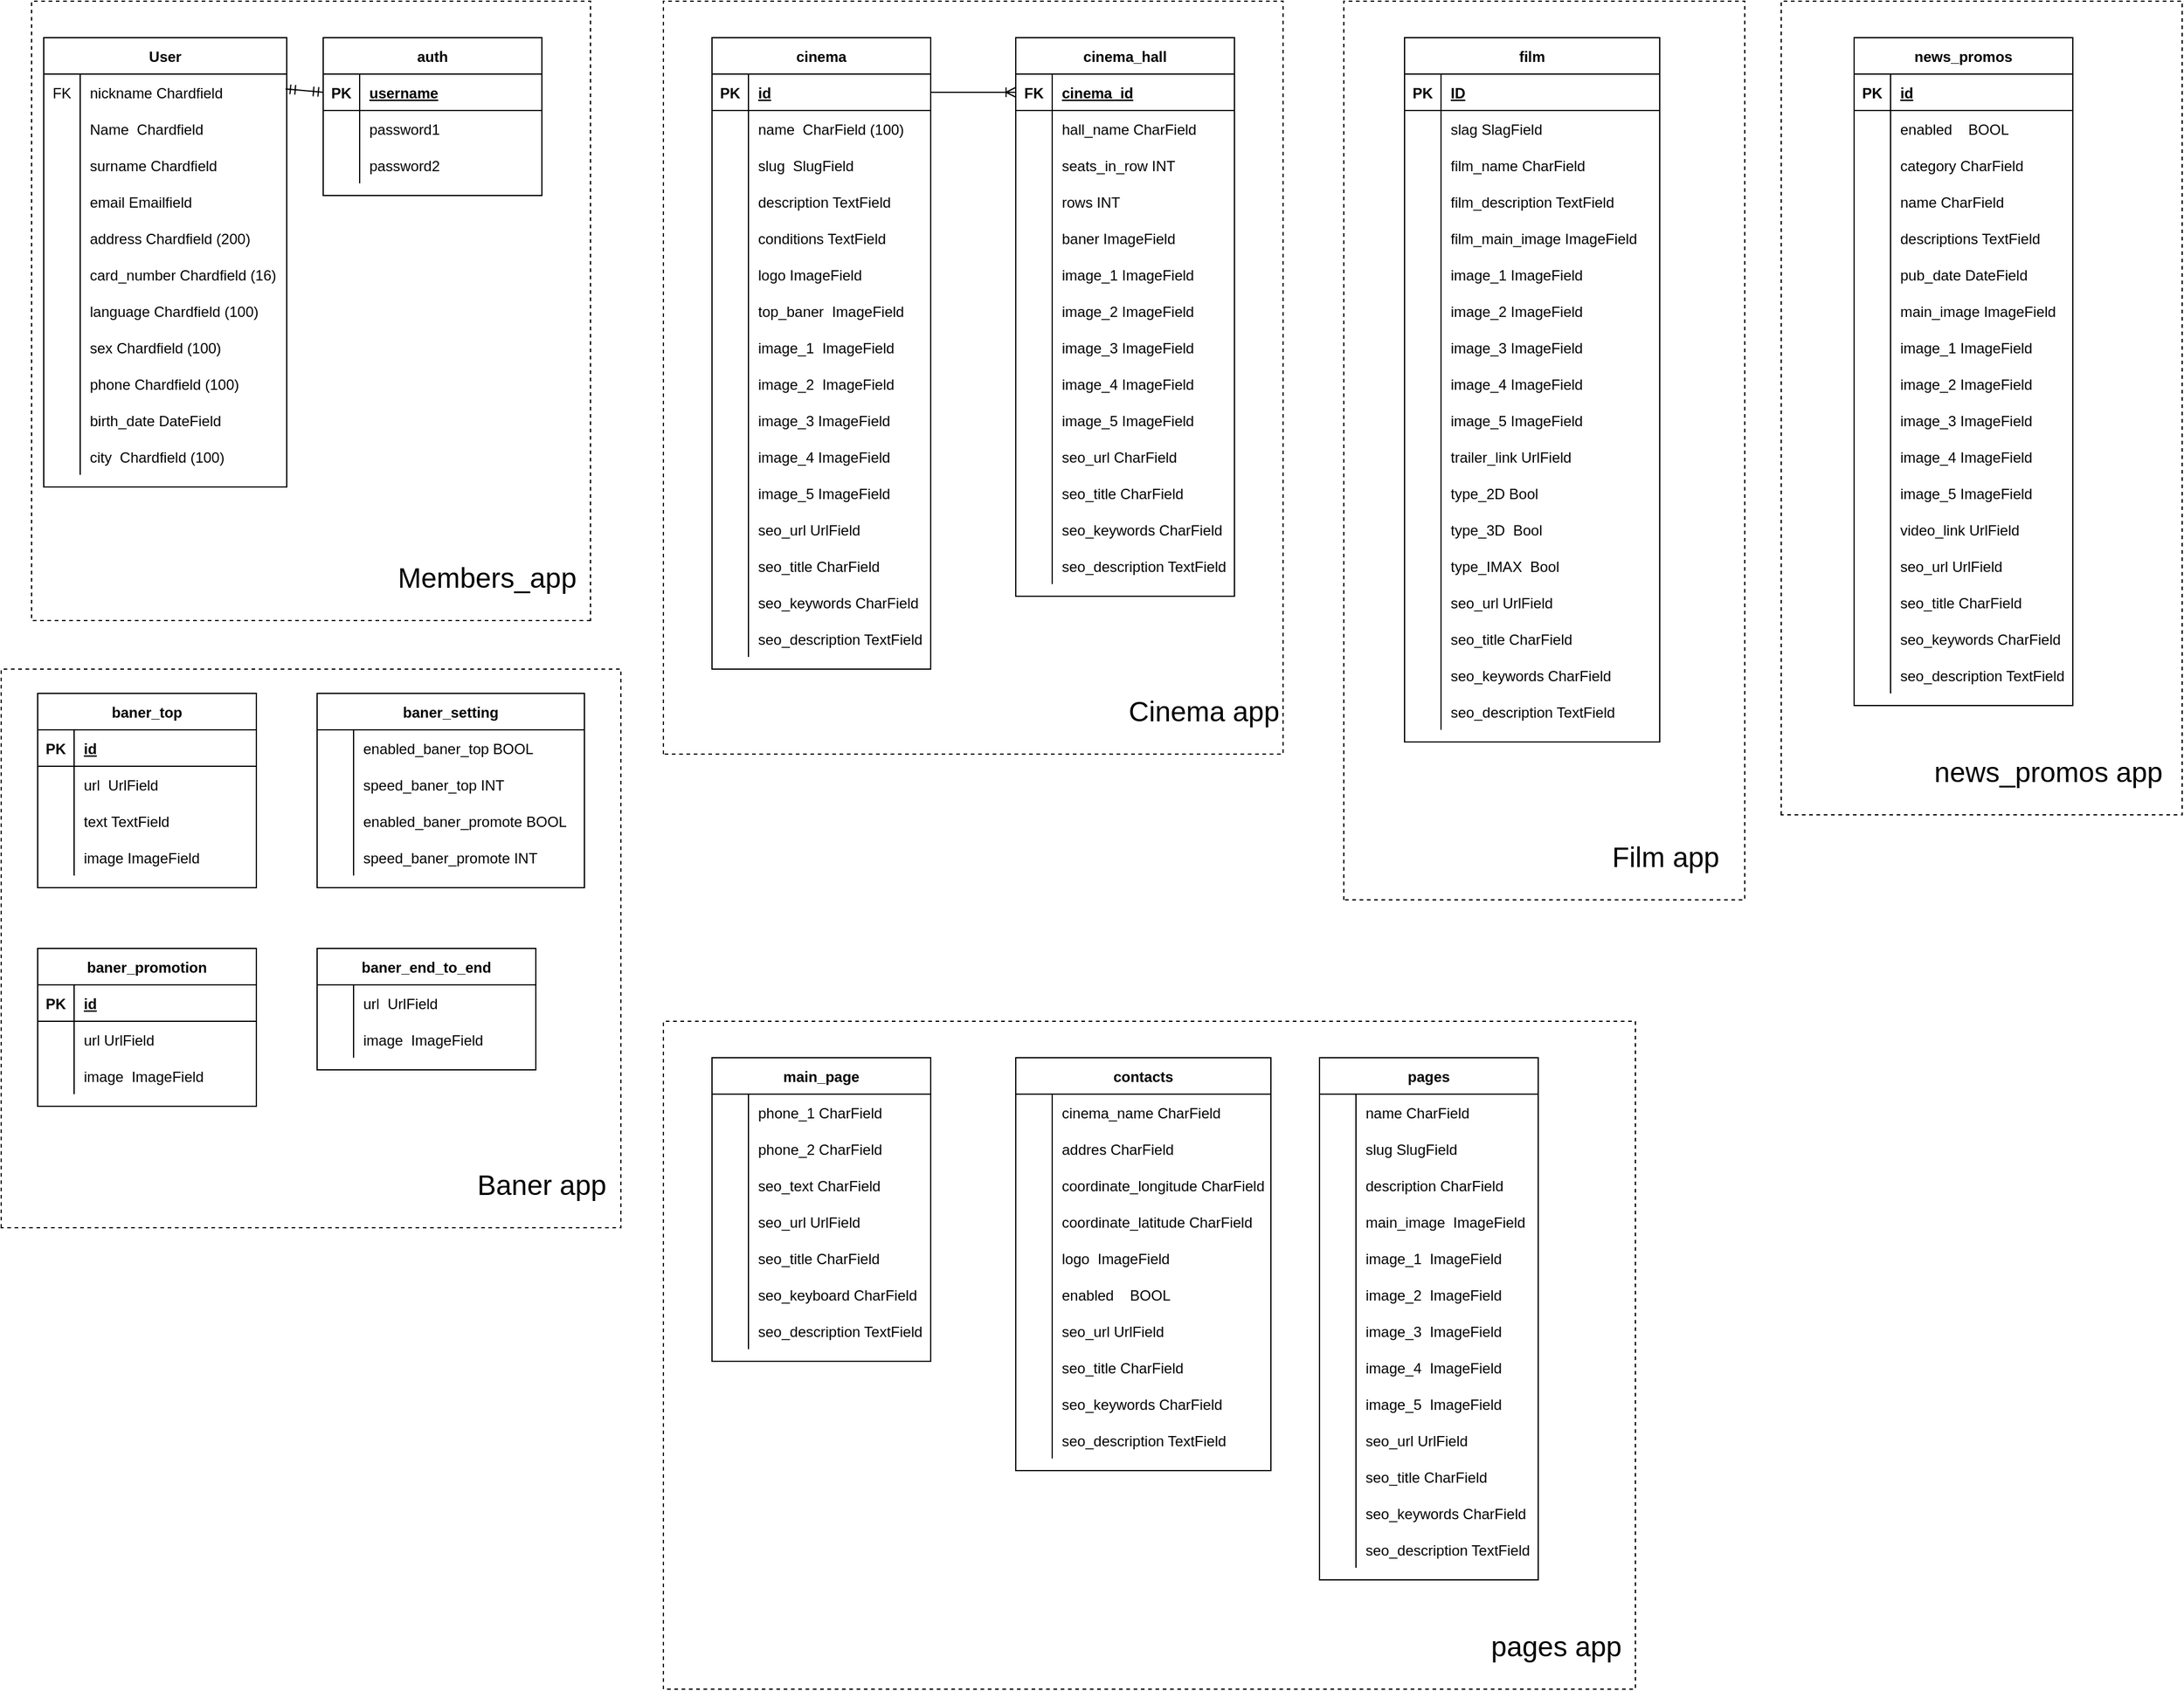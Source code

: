 <mxfile version="14.8.0" type="device"><diagram id="R2lEEEUBdFMjLlhIrx00" name="Page-1"><mxGraphModel dx="1152" dy="671" grid="1" gridSize="10" guides="1" tooltips="1" connect="1" arrows="1" fold="1" page="1" pageScale="1" pageWidth="850" pageHeight="1100" math="0" shadow="0" extFonts="Permanent Marker^https://fonts.googleapis.com/css?family=Permanent+Marker"><root><mxCell id="0"/><mxCell id="1" parent="0"/><mxCell id="5HBckyhZ_0Pl5yZ75Yya-498" value="" style="rounded=0;whiteSpace=wrap;html=1;dashed=1;fillColor=none;direction=north;" parent="1" vertex="1"><mxGeometry x="590" y="910" width="800" height="550" as="geometry"/></mxCell><mxCell id="5HBckyhZ_0Pl5yZ75Yya-392" value="" style="rounded=0;whiteSpace=wrap;html=1;dashed=1;fillColor=none;direction=north;" parent="1" vertex="1"><mxGeometry x="1510" y="70" width="330" height="670" as="geometry"/></mxCell><mxCell id="5HBckyhZ_0Pl5yZ75Yya-337" value="" style="rounded=0;whiteSpace=wrap;html=1;dashed=1;fillColor=none;direction=north;" parent="1" vertex="1"><mxGeometry x="1150" y="70" width="330" height="740" as="geometry"/></mxCell><mxCell id="5HBckyhZ_0Pl5yZ75Yya-125" value="" style="rounded=0;whiteSpace=wrap;html=1;dashed=1;fillColor=none;direction=north;" parent="1" vertex="1"><mxGeometry x="45" y="620" width="510" height="460" as="geometry"/></mxCell><mxCell id="5HBckyhZ_0Pl5yZ75Yya-391" value="" style="rounded=0;whiteSpace=wrap;html=1;dashed=1;fillColor=none;direction=north;" parent="1" vertex="1"><mxGeometry x="1150" y="70" width="330" height="740" as="geometry"/></mxCell><mxCell id="5HBckyhZ_0Pl5yZ75Yya-237" value="" style="rounded=0;whiteSpace=wrap;html=1;dashed=1;fillColor=none;direction=north;" parent="1" vertex="1"><mxGeometry x="590" y="70" width="510" height="620" as="geometry"/></mxCell><mxCell id="5HBckyhZ_0Pl5yZ75Yya-73" value="" style="rounded=0;whiteSpace=wrap;html=1;dashed=1;fillColor=none;direction=west;" parent="1" vertex="1"><mxGeometry x="70" y="70" width="460" height="510" as="geometry"/></mxCell><mxCell id="5HBckyhZ_0Pl5yZ75Yya-2" value="User" style="shape=table;startSize=30;container=1;collapsible=1;childLayout=tableLayout;fixedRows=1;rowLines=0;fontStyle=1;align=center;resizeLast=1;" parent="1" vertex="1"><mxGeometry x="80" y="100" width="200" height="370" as="geometry"/></mxCell><mxCell id="5HBckyhZ_0Pl5yZ75Yya-18" value="" style="shape=partialRectangle;collapsible=0;dropTarget=0;pointerEvents=0;fillColor=none;top=0;left=0;bottom=0;right=0;points=[[0,0.5],[1,0.5]];portConstraint=eastwest;" parent="5HBckyhZ_0Pl5yZ75Yya-2" vertex="1"><mxGeometry y="30" width="200" height="30" as="geometry"/></mxCell><mxCell id="5HBckyhZ_0Pl5yZ75Yya-19" value="FK" style="shape=partialRectangle;connectable=0;fillColor=none;top=0;left=0;bottom=0;right=0;fontStyle=0;overflow=hidden;" parent="5HBckyhZ_0Pl5yZ75Yya-18" vertex="1"><mxGeometry width="30" height="30" as="geometry"/></mxCell><mxCell id="5HBckyhZ_0Pl5yZ75Yya-20" value="nickname Chardfield" style="shape=partialRectangle;connectable=0;fillColor=none;top=0;left=0;bottom=0;right=0;align=left;spacingLeft=6;fontStyle=0;overflow=hidden;" parent="5HBckyhZ_0Pl5yZ75Yya-18" vertex="1"><mxGeometry x="30" width="170" height="30" as="geometry"/></mxCell><mxCell id="5HBckyhZ_0Pl5yZ75Yya-6" value="" style="shape=partialRectangle;collapsible=0;dropTarget=0;pointerEvents=0;fillColor=none;top=0;left=0;bottom=0;right=0;points=[[0,0.5],[1,0.5]];portConstraint=eastwest;" parent="5HBckyhZ_0Pl5yZ75Yya-2" vertex="1"><mxGeometry y="60" width="200" height="30" as="geometry"/></mxCell><mxCell id="5HBckyhZ_0Pl5yZ75Yya-7" value="" style="shape=partialRectangle;connectable=0;fillColor=none;top=0;left=0;bottom=0;right=0;editable=1;overflow=hidden;" parent="5HBckyhZ_0Pl5yZ75Yya-6" vertex="1"><mxGeometry width="30" height="30" as="geometry"/></mxCell><mxCell id="5HBckyhZ_0Pl5yZ75Yya-8" value="Name  Chardfield" style="shape=partialRectangle;connectable=0;fillColor=none;top=0;left=0;bottom=0;right=0;align=left;spacingLeft=6;overflow=hidden;" parent="5HBckyhZ_0Pl5yZ75Yya-6" vertex="1"><mxGeometry x="30" width="170" height="30" as="geometry"/></mxCell><mxCell id="5HBckyhZ_0Pl5yZ75Yya-9" value="" style="shape=partialRectangle;collapsible=0;dropTarget=0;pointerEvents=0;fillColor=none;top=0;left=0;bottom=0;right=0;points=[[0,0.5],[1,0.5]];portConstraint=eastwest;" parent="5HBckyhZ_0Pl5yZ75Yya-2" vertex="1"><mxGeometry y="90" width="200" height="30" as="geometry"/></mxCell><mxCell id="5HBckyhZ_0Pl5yZ75Yya-10" value="" style="shape=partialRectangle;connectable=0;fillColor=none;top=0;left=0;bottom=0;right=0;editable=1;overflow=hidden;" parent="5HBckyhZ_0Pl5yZ75Yya-9" vertex="1"><mxGeometry width="30" height="30" as="geometry"/></mxCell><mxCell id="5HBckyhZ_0Pl5yZ75Yya-11" value="surname Chardfield" style="shape=partialRectangle;connectable=0;fillColor=none;top=0;left=0;bottom=0;right=0;align=left;spacingLeft=6;overflow=hidden;" parent="5HBckyhZ_0Pl5yZ75Yya-9" vertex="1"><mxGeometry x="30" width="170" height="30" as="geometry"/></mxCell><mxCell id="5HBckyhZ_0Pl5yZ75Yya-15" value="" style="shape=partialRectangle;collapsible=0;dropTarget=0;pointerEvents=0;fillColor=none;top=0;left=0;bottom=0;right=0;points=[[0,0.5],[1,0.5]];portConstraint=eastwest;" parent="5HBckyhZ_0Pl5yZ75Yya-2" vertex="1"><mxGeometry y="120" width="200" height="30" as="geometry"/></mxCell><mxCell id="5HBckyhZ_0Pl5yZ75Yya-16" value="" style="shape=partialRectangle;connectable=0;fillColor=none;top=0;left=0;bottom=0;right=0;editable=1;overflow=hidden;" parent="5HBckyhZ_0Pl5yZ75Yya-15" vertex="1"><mxGeometry width="30" height="30" as="geometry"/></mxCell><mxCell id="5HBckyhZ_0Pl5yZ75Yya-17" value="email Emailfield" style="shape=partialRectangle;connectable=0;fillColor=none;top=0;left=0;bottom=0;right=0;align=left;spacingLeft=6;overflow=hidden;" parent="5HBckyhZ_0Pl5yZ75Yya-15" vertex="1"><mxGeometry x="30" width="170" height="30" as="geometry"/></mxCell><mxCell id="5HBckyhZ_0Pl5yZ75Yya-12" value="" style="shape=partialRectangle;collapsible=0;dropTarget=0;pointerEvents=0;fillColor=none;top=0;left=0;bottom=0;right=0;points=[[0,0.5],[1,0.5]];portConstraint=eastwest;" parent="5HBckyhZ_0Pl5yZ75Yya-2" vertex="1"><mxGeometry y="150" width="200" height="30" as="geometry"/></mxCell><mxCell id="5HBckyhZ_0Pl5yZ75Yya-13" value="" style="shape=partialRectangle;connectable=0;fillColor=none;top=0;left=0;bottom=0;right=0;editable=1;overflow=hidden;" parent="5HBckyhZ_0Pl5yZ75Yya-12" vertex="1"><mxGeometry width="30" height="30" as="geometry"/></mxCell><mxCell id="5HBckyhZ_0Pl5yZ75Yya-14" value="address Chardfield (200)" style="shape=partialRectangle;connectable=0;fillColor=none;top=0;left=0;bottom=0;right=0;align=left;spacingLeft=6;overflow=hidden;" parent="5HBckyhZ_0Pl5yZ75Yya-12" vertex="1"><mxGeometry x="30" width="170" height="30" as="geometry"/></mxCell><mxCell id="5HBckyhZ_0Pl5yZ75Yya-25" value="" style="shape=partialRectangle;collapsible=0;dropTarget=0;pointerEvents=0;fillColor=none;top=0;left=0;bottom=0;right=0;points=[[0,0.5],[1,0.5]];portConstraint=eastwest;" parent="5HBckyhZ_0Pl5yZ75Yya-2" vertex="1"><mxGeometry y="180" width="200" height="30" as="geometry"/></mxCell><mxCell id="5HBckyhZ_0Pl5yZ75Yya-26" value="" style="shape=partialRectangle;connectable=0;fillColor=none;top=0;left=0;bottom=0;right=0;editable=1;overflow=hidden;" parent="5HBckyhZ_0Pl5yZ75Yya-25" vertex="1"><mxGeometry width="30" height="30" as="geometry"/></mxCell><mxCell id="5HBckyhZ_0Pl5yZ75Yya-27" value="card_number Chardfield (16)" style="shape=partialRectangle;connectable=0;fillColor=none;top=0;left=0;bottom=0;right=0;align=left;spacingLeft=6;overflow=hidden;" parent="5HBckyhZ_0Pl5yZ75Yya-25" vertex="1"><mxGeometry x="30" width="170" height="30" as="geometry"/></mxCell><mxCell id="5HBckyhZ_0Pl5yZ75Yya-37" value="" style="shape=partialRectangle;collapsible=0;dropTarget=0;pointerEvents=0;fillColor=none;top=0;left=0;bottom=0;right=0;points=[[0,0.5],[1,0.5]];portConstraint=eastwest;" parent="5HBckyhZ_0Pl5yZ75Yya-2" vertex="1"><mxGeometry y="210" width="200" height="30" as="geometry"/></mxCell><mxCell id="5HBckyhZ_0Pl5yZ75Yya-38" value="" style="shape=partialRectangle;connectable=0;fillColor=none;top=0;left=0;bottom=0;right=0;editable=1;overflow=hidden;" parent="5HBckyhZ_0Pl5yZ75Yya-37" vertex="1"><mxGeometry width="30" height="30" as="geometry"/></mxCell><mxCell id="5HBckyhZ_0Pl5yZ75Yya-39" value="language Chardfield (100)" style="shape=partialRectangle;connectable=0;fillColor=none;top=0;left=0;bottom=0;right=0;align=left;spacingLeft=6;overflow=hidden;" parent="5HBckyhZ_0Pl5yZ75Yya-37" vertex="1"><mxGeometry x="30" width="170" height="30" as="geometry"/></mxCell><mxCell id="5HBckyhZ_0Pl5yZ75Yya-40" value="" style="shape=partialRectangle;collapsible=0;dropTarget=0;pointerEvents=0;fillColor=none;top=0;left=0;bottom=0;right=0;points=[[0,0.5],[1,0.5]];portConstraint=eastwest;" parent="5HBckyhZ_0Pl5yZ75Yya-2" vertex="1"><mxGeometry y="240" width="200" height="30" as="geometry"/></mxCell><mxCell id="5HBckyhZ_0Pl5yZ75Yya-41" value="" style="shape=partialRectangle;connectable=0;fillColor=none;top=0;left=0;bottom=0;right=0;editable=1;overflow=hidden;" parent="5HBckyhZ_0Pl5yZ75Yya-40" vertex="1"><mxGeometry width="30" height="30" as="geometry"/></mxCell><mxCell id="5HBckyhZ_0Pl5yZ75Yya-42" value="sex Chardfield (100)" style="shape=partialRectangle;connectable=0;fillColor=none;top=0;left=0;bottom=0;right=0;align=left;spacingLeft=6;overflow=hidden;" parent="5HBckyhZ_0Pl5yZ75Yya-40" vertex="1"><mxGeometry x="30" width="170" height="30" as="geometry"/></mxCell><mxCell id="5HBckyhZ_0Pl5yZ75Yya-43" value="" style="shape=partialRectangle;collapsible=0;dropTarget=0;pointerEvents=0;fillColor=none;top=0;left=0;bottom=0;right=0;points=[[0,0.5],[1,0.5]];portConstraint=eastwest;" parent="5HBckyhZ_0Pl5yZ75Yya-2" vertex="1"><mxGeometry y="270" width="200" height="30" as="geometry"/></mxCell><mxCell id="5HBckyhZ_0Pl5yZ75Yya-44" value="" style="shape=partialRectangle;connectable=0;fillColor=none;top=0;left=0;bottom=0;right=0;editable=1;overflow=hidden;" parent="5HBckyhZ_0Pl5yZ75Yya-43" vertex="1"><mxGeometry width="30" height="30" as="geometry"/></mxCell><mxCell id="5HBckyhZ_0Pl5yZ75Yya-45" value="phone Chardfield (100)" style="shape=partialRectangle;connectable=0;fillColor=none;top=0;left=0;bottom=0;right=0;align=left;spacingLeft=6;overflow=hidden;" parent="5HBckyhZ_0Pl5yZ75Yya-43" vertex="1"><mxGeometry x="30" width="170" height="30" as="geometry"/></mxCell><mxCell id="5HBckyhZ_0Pl5yZ75Yya-46" value="" style="shape=partialRectangle;collapsible=0;dropTarget=0;pointerEvents=0;fillColor=none;top=0;left=0;bottom=0;right=0;points=[[0,0.5],[1,0.5]];portConstraint=eastwest;" parent="5HBckyhZ_0Pl5yZ75Yya-2" vertex="1"><mxGeometry y="300" width="200" height="30" as="geometry"/></mxCell><mxCell id="5HBckyhZ_0Pl5yZ75Yya-47" value="" style="shape=partialRectangle;connectable=0;fillColor=none;top=0;left=0;bottom=0;right=0;editable=1;overflow=hidden;" parent="5HBckyhZ_0Pl5yZ75Yya-46" vertex="1"><mxGeometry width="30" height="30" as="geometry"/></mxCell><mxCell id="5HBckyhZ_0Pl5yZ75Yya-48" value="birth_date DateField" style="shape=partialRectangle;connectable=0;fillColor=none;top=0;left=0;bottom=0;right=0;align=left;spacingLeft=6;overflow=hidden;" parent="5HBckyhZ_0Pl5yZ75Yya-46" vertex="1"><mxGeometry x="30" width="170" height="30" as="geometry"/></mxCell><mxCell id="5HBckyhZ_0Pl5yZ75Yya-49" value="" style="shape=partialRectangle;collapsible=0;dropTarget=0;pointerEvents=0;fillColor=none;top=0;left=0;bottom=0;right=0;points=[[0,0.5],[1,0.5]];portConstraint=eastwest;" parent="5HBckyhZ_0Pl5yZ75Yya-2" vertex="1"><mxGeometry y="330" width="200" height="30" as="geometry"/></mxCell><mxCell id="5HBckyhZ_0Pl5yZ75Yya-50" value="" style="shape=partialRectangle;connectable=0;fillColor=none;top=0;left=0;bottom=0;right=0;editable=1;overflow=hidden;" parent="5HBckyhZ_0Pl5yZ75Yya-49" vertex="1"><mxGeometry width="30" height="30" as="geometry"/></mxCell><mxCell id="5HBckyhZ_0Pl5yZ75Yya-51" value="city  Chardfield (100)" style="shape=partialRectangle;connectable=0;fillColor=none;top=0;left=0;bottom=0;right=0;align=left;spacingLeft=6;overflow=hidden;" parent="5HBckyhZ_0Pl5yZ75Yya-49" vertex="1"><mxGeometry x="30" width="170" height="30" as="geometry"/></mxCell><mxCell id="5HBckyhZ_0Pl5yZ75Yya-55" value="auth" style="shape=table;startSize=30;container=1;collapsible=1;childLayout=tableLayout;fixedRows=1;rowLines=0;fontStyle=1;align=center;resizeLast=1;" parent="1" vertex="1"><mxGeometry x="310" y="100" width="180" height="130" as="geometry"/></mxCell><mxCell id="5HBckyhZ_0Pl5yZ75Yya-56" value="" style="shape=partialRectangle;collapsible=0;dropTarget=0;pointerEvents=0;fillColor=none;top=0;left=0;bottom=1;right=0;points=[[0,0.5],[1,0.5]];portConstraint=eastwest;" parent="5HBckyhZ_0Pl5yZ75Yya-55" vertex="1"><mxGeometry y="30" width="180" height="30" as="geometry"/></mxCell><mxCell id="5HBckyhZ_0Pl5yZ75Yya-57" value="PK" style="shape=partialRectangle;connectable=0;fillColor=none;top=0;left=0;bottom=0;right=0;fontStyle=1;overflow=hidden;" parent="5HBckyhZ_0Pl5yZ75Yya-56" vertex="1"><mxGeometry width="30" height="30" as="geometry"/></mxCell><mxCell id="5HBckyhZ_0Pl5yZ75Yya-58" value="username" style="shape=partialRectangle;connectable=0;fillColor=none;top=0;left=0;bottom=0;right=0;align=left;spacingLeft=6;fontStyle=5;overflow=hidden;" parent="5HBckyhZ_0Pl5yZ75Yya-56" vertex="1"><mxGeometry x="30" width="150" height="30" as="geometry"/></mxCell><mxCell id="5HBckyhZ_0Pl5yZ75Yya-62" value="" style="shape=partialRectangle;collapsible=0;dropTarget=0;pointerEvents=0;fillColor=none;top=0;left=0;bottom=0;right=0;points=[[0,0.5],[1,0.5]];portConstraint=eastwest;" parent="5HBckyhZ_0Pl5yZ75Yya-55" vertex="1"><mxGeometry y="60" width="180" height="30" as="geometry"/></mxCell><mxCell id="5HBckyhZ_0Pl5yZ75Yya-63" value="" style="shape=partialRectangle;connectable=0;fillColor=none;top=0;left=0;bottom=0;right=0;editable=1;overflow=hidden;" parent="5HBckyhZ_0Pl5yZ75Yya-62" vertex="1"><mxGeometry width="30" height="30" as="geometry"/></mxCell><mxCell id="5HBckyhZ_0Pl5yZ75Yya-64" value="password1" style="shape=partialRectangle;connectable=0;fillColor=none;top=0;left=0;bottom=0;right=0;align=left;spacingLeft=6;overflow=hidden;" parent="5HBckyhZ_0Pl5yZ75Yya-62" vertex="1"><mxGeometry x="30" width="150" height="30" as="geometry"/></mxCell><mxCell id="5HBckyhZ_0Pl5yZ75Yya-65" value="" style="shape=partialRectangle;collapsible=0;dropTarget=0;pointerEvents=0;fillColor=none;top=0;left=0;bottom=0;right=0;points=[[0,0.5],[1,0.5]];portConstraint=eastwest;" parent="5HBckyhZ_0Pl5yZ75Yya-55" vertex="1"><mxGeometry y="90" width="180" height="30" as="geometry"/></mxCell><mxCell id="5HBckyhZ_0Pl5yZ75Yya-66" value="" style="shape=partialRectangle;connectable=0;fillColor=none;top=0;left=0;bottom=0;right=0;editable=1;overflow=hidden;" parent="5HBckyhZ_0Pl5yZ75Yya-65" vertex="1"><mxGeometry width="30" height="30" as="geometry"/></mxCell><mxCell id="5HBckyhZ_0Pl5yZ75Yya-67" value="password2" style="shape=partialRectangle;connectable=0;fillColor=none;top=0;left=0;bottom=0;right=0;align=left;spacingLeft=6;overflow=hidden;" parent="5HBckyhZ_0Pl5yZ75Yya-65" vertex="1"><mxGeometry x="30" width="150" height="30" as="geometry"/></mxCell><mxCell id="5HBckyhZ_0Pl5yZ75Yya-74" value="&lt;font style=&quot;font-size: 23px&quot;&gt;Members_app&lt;/font&gt;" style="text;html=1;strokeColor=none;fillColor=none;align=center;verticalAlign=middle;whiteSpace=wrap;rounded=0;dashed=1;" parent="1" vertex="1"><mxGeometry x="360" y="510" width="170" height="70" as="geometry"/></mxCell><mxCell id="5HBckyhZ_0Pl5yZ75Yya-75" value="baner_top" style="shape=table;startSize=30;container=1;collapsible=1;childLayout=tableLayout;fixedRows=1;rowLines=0;fontStyle=1;align=center;resizeLast=1;" parent="1" vertex="1"><mxGeometry x="75" y="640" width="180" height="160" as="geometry"/></mxCell><mxCell id="5HBckyhZ_0Pl5yZ75Yya-76" value="" style="shape=partialRectangle;collapsible=0;dropTarget=0;pointerEvents=0;fillColor=none;top=0;left=0;bottom=1;right=0;points=[[0,0.5],[1,0.5]];portConstraint=eastwest;" parent="5HBckyhZ_0Pl5yZ75Yya-75" vertex="1"><mxGeometry y="30" width="180" height="30" as="geometry"/></mxCell><mxCell id="5HBckyhZ_0Pl5yZ75Yya-77" value="PK" style="shape=partialRectangle;connectable=0;fillColor=none;top=0;left=0;bottom=0;right=0;fontStyle=1;overflow=hidden;" parent="5HBckyhZ_0Pl5yZ75Yya-76" vertex="1"><mxGeometry width="30" height="30" as="geometry"/></mxCell><mxCell id="5HBckyhZ_0Pl5yZ75Yya-78" value="id" style="shape=partialRectangle;connectable=0;fillColor=none;top=0;left=0;bottom=0;right=0;align=left;spacingLeft=6;fontStyle=5;overflow=hidden;" parent="5HBckyhZ_0Pl5yZ75Yya-76" vertex="1"><mxGeometry x="30" width="150" height="30" as="geometry"/></mxCell><mxCell id="5HBckyhZ_0Pl5yZ75Yya-79" value="" style="shape=partialRectangle;collapsible=0;dropTarget=0;pointerEvents=0;fillColor=none;top=0;left=0;bottom=0;right=0;points=[[0,0.5],[1,0.5]];portConstraint=eastwest;" parent="5HBckyhZ_0Pl5yZ75Yya-75" vertex="1"><mxGeometry y="60" width="180" height="30" as="geometry"/></mxCell><mxCell id="5HBckyhZ_0Pl5yZ75Yya-80" value="" style="shape=partialRectangle;connectable=0;fillColor=none;top=0;left=0;bottom=0;right=0;editable=1;overflow=hidden;" parent="5HBckyhZ_0Pl5yZ75Yya-79" vertex="1"><mxGeometry width="30" height="30" as="geometry"/></mxCell><mxCell id="5HBckyhZ_0Pl5yZ75Yya-81" value="url  UrlField" style="shape=partialRectangle;connectable=0;fillColor=none;top=0;left=0;bottom=0;right=0;align=left;spacingLeft=6;overflow=hidden;" parent="5HBckyhZ_0Pl5yZ75Yya-79" vertex="1"><mxGeometry x="30" width="150" height="30" as="geometry"/></mxCell><mxCell id="5HBckyhZ_0Pl5yZ75Yya-82" value="" style="shape=partialRectangle;collapsible=0;dropTarget=0;pointerEvents=0;fillColor=none;top=0;left=0;bottom=0;right=0;points=[[0,0.5],[1,0.5]];portConstraint=eastwest;" parent="5HBckyhZ_0Pl5yZ75Yya-75" vertex="1"><mxGeometry y="90" width="180" height="30" as="geometry"/></mxCell><mxCell id="5HBckyhZ_0Pl5yZ75Yya-83" value="" style="shape=partialRectangle;connectable=0;fillColor=none;top=0;left=0;bottom=0;right=0;editable=1;overflow=hidden;" parent="5HBckyhZ_0Pl5yZ75Yya-82" vertex="1"><mxGeometry width="30" height="30" as="geometry"/></mxCell><mxCell id="5HBckyhZ_0Pl5yZ75Yya-84" value="text TextField" style="shape=partialRectangle;connectable=0;fillColor=none;top=0;left=0;bottom=0;right=0;align=left;spacingLeft=6;overflow=hidden;" parent="5HBckyhZ_0Pl5yZ75Yya-82" vertex="1"><mxGeometry x="30" width="150" height="30" as="geometry"/></mxCell><mxCell id="5HBckyhZ_0Pl5yZ75Yya-85" value="" style="shape=partialRectangle;collapsible=0;dropTarget=0;pointerEvents=0;fillColor=none;top=0;left=0;bottom=0;right=0;points=[[0,0.5],[1,0.5]];portConstraint=eastwest;" parent="5HBckyhZ_0Pl5yZ75Yya-75" vertex="1"><mxGeometry y="120" width="180" height="30" as="geometry"/></mxCell><mxCell id="5HBckyhZ_0Pl5yZ75Yya-86" value="" style="shape=partialRectangle;connectable=0;fillColor=none;top=0;left=0;bottom=0;right=0;editable=1;overflow=hidden;" parent="5HBckyhZ_0Pl5yZ75Yya-85" vertex="1"><mxGeometry width="30" height="30" as="geometry"/></mxCell><mxCell id="5HBckyhZ_0Pl5yZ75Yya-87" value="image ImageField" style="shape=partialRectangle;connectable=0;fillColor=none;top=0;left=0;bottom=0;right=0;align=left;spacingLeft=6;overflow=hidden;" parent="5HBckyhZ_0Pl5yZ75Yya-85" vertex="1"><mxGeometry x="30" width="150" height="30" as="geometry"/></mxCell><mxCell id="5HBckyhZ_0Pl5yZ75Yya-88" value="baner_promotion" style="shape=table;startSize=30;container=1;collapsible=1;childLayout=tableLayout;fixedRows=1;rowLines=0;fontStyle=1;align=center;resizeLast=1;" parent="1" vertex="1"><mxGeometry x="75" y="850" width="180" height="130" as="geometry"/></mxCell><mxCell id="5HBckyhZ_0Pl5yZ75Yya-89" value="" style="shape=partialRectangle;collapsible=0;dropTarget=0;pointerEvents=0;fillColor=none;top=0;left=0;bottom=1;right=0;points=[[0,0.5],[1,0.5]];portConstraint=eastwest;" parent="5HBckyhZ_0Pl5yZ75Yya-88" vertex="1"><mxGeometry y="30" width="180" height="30" as="geometry"/></mxCell><mxCell id="5HBckyhZ_0Pl5yZ75Yya-90" value="PK" style="shape=partialRectangle;connectable=0;fillColor=none;top=0;left=0;bottom=0;right=0;fontStyle=1;overflow=hidden;" parent="5HBckyhZ_0Pl5yZ75Yya-89" vertex="1"><mxGeometry width="30" height="30" as="geometry"/></mxCell><mxCell id="5HBckyhZ_0Pl5yZ75Yya-91" value="id" style="shape=partialRectangle;connectable=0;fillColor=none;top=0;left=0;bottom=0;right=0;align=left;spacingLeft=6;fontStyle=5;overflow=hidden;" parent="5HBckyhZ_0Pl5yZ75Yya-89" vertex="1"><mxGeometry x="30" width="150" height="30" as="geometry"/></mxCell><mxCell id="5HBckyhZ_0Pl5yZ75Yya-92" value="" style="shape=partialRectangle;collapsible=0;dropTarget=0;pointerEvents=0;fillColor=none;top=0;left=0;bottom=0;right=0;points=[[0,0.5],[1,0.5]];portConstraint=eastwest;" parent="5HBckyhZ_0Pl5yZ75Yya-88" vertex="1"><mxGeometry y="60" width="180" height="30" as="geometry"/></mxCell><mxCell id="5HBckyhZ_0Pl5yZ75Yya-93" value="" style="shape=partialRectangle;connectable=0;fillColor=none;top=0;left=0;bottom=0;right=0;editable=1;overflow=hidden;" parent="5HBckyhZ_0Pl5yZ75Yya-92" vertex="1"><mxGeometry width="30" height="30" as="geometry"/></mxCell><mxCell id="5HBckyhZ_0Pl5yZ75Yya-94" value="url UrlField" style="shape=partialRectangle;connectable=0;fillColor=none;top=0;left=0;bottom=0;right=0;align=left;spacingLeft=6;overflow=hidden;" parent="5HBckyhZ_0Pl5yZ75Yya-92" vertex="1"><mxGeometry x="30" width="150" height="30" as="geometry"/></mxCell><mxCell id="5HBckyhZ_0Pl5yZ75Yya-98" value="" style="shape=partialRectangle;collapsible=0;dropTarget=0;pointerEvents=0;fillColor=none;top=0;left=0;bottom=0;right=0;points=[[0,0.5],[1,0.5]];portConstraint=eastwest;" parent="5HBckyhZ_0Pl5yZ75Yya-88" vertex="1"><mxGeometry y="90" width="180" height="30" as="geometry"/></mxCell><mxCell id="5HBckyhZ_0Pl5yZ75Yya-99" value="" style="shape=partialRectangle;connectable=0;fillColor=none;top=0;left=0;bottom=0;right=0;editable=1;overflow=hidden;" parent="5HBckyhZ_0Pl5yZ75Yya-98" vertex="1"><mxGeometry width="30" height="30" as="geometry"/></mxCell><mxCell id="5HBckyhZ_0Pl5yZ75Yya-100" value="image  ImageField" style="shape=partialRectangle;connectable=0;fillColor=none;top=0;left=0;bottom=0;right=0;align=left;spacingLeft=6;overflow=hidden;" parent="5HBckyhZ_0Pl5yZ75Yya-98" vertex="1"><mxGeometry x="30" width="150" height="30" as="geometry"/></mxCell><mxCell id="5HBckyhZ_0Pl5yZ75Yya-101" value="baner_end_to_end" style="shape=table;startSize=30;container=1;collapsible=1;childLayout=tableLayout;fixedRows=1;rowLines=0;fontStyle=1;align=center;resizeLast=1;" parent="1" vertex="1"><mxGeometry x="305" y="850" width="180" height="100" as="geometry"/></mxCell><mxCell id="5HBckyhZ_0Pl5yZ75Yya-105" value="" style="shape=partialRectangle;collapsible=0;dropTarget=0;pointerEvents=0;fillColor=none;top=0;left=0;bottom=0;right=0;points=[[0,0.5],[1,0.5]];portConstraint=eastwest;" parent="5HBckyhZ_0Pl5yZ75Yya-101" vertex="1"><mxGeometry y="30" width="180" height="30" as="geometry"/></mxCell><mxCell id="5HBckyhZ_0Pl5yZ75Yya-106" value="" style="shape=partialRectangle;connectable=0;fillColor=none;top=0;left=0;bottom=0;right=0;editable=1;overflow=hidden;" parent="5HBckyhZ_0Pl5yZ75Yya-105" vertex="1"><mxGeometry width="30" height="30" as="geometry"/></mxCell><mxCell id="5HBckyhZ_0Pl5yZ75Yya-107" value="url  UrlField" style="shape=partialRectangle;connectable=0;fillColor=none;top=0;left=0;bottom=0;right=0;align=left;spacingLeft=6;overflow=hidden;" parent="5HBckyhZ_0Pl5yZ75Yya-105" vertex="1"><mxGeometry x="30" width="150" height="30" as="geometry"/></mxCell><mxCell id="5HBckyhZ_0Pl5yZ75Yya-108" value="" style="shape=partialRectangle;collapsible=0;dropTarget=0;pointerEvents=0;fillColor=none;top=0;left=0;bottom=0;right=0;points=[[0,0.5],[1,0.5]];portConstraint=eastwest;" parent="5HBckyhZ_0Pl5yZ75Yya-101" vertex="1"><mxGeometry y="60" width="180" height="30" as="geometry"/></mxCell><mxCell id="5HBckyhZ_0Pl5yZ75Yya-109" value="" style="shape=partialRectangle;connectable=0;fillColor=none;top=0;left=0;bottom=0;right=0;editable=1;overflow=hidden;" parent="5HBckyhZ_0Pl5yZ75Yya-108" vertex="1"><mxGeometry width="30" height="30" as="geometry"/></mxCell><mxCell id="5HBckyhZ_0Pl5yZ75Yya-110" value="image  ImageField" style="shape=partialRectangle;connectable=0;fillColor=none;top=0;left=0;bottom=0;right=0;align=left;spacingLeft=6;overflow=hidden;" parent="5HBckyhZ_0Pl5yZ75Yya-108" vertex="1"><mxGeometry x="30" width="150" height="30" as="geometry"/></mxCell><mxCell id="5HBckyhZ_0Pl5yZ75Yya-111" value="baner_setting" style="shape=table;startSize=30;container=1;collapsible=1;childLayout=tableLayout;fixedRows=1;rowLines=0;fontStyle=1;align=center;resizeLast=1;" parent="1" vertex="1"><mxGeometry x="305" y="640" width="220" height="160" as="geometry"/></mxCell><mxCell id="5HBckyhZ_0Pl5yZ75Yya-112" value="" style="shape=partialRectangle;collapsible=0;dropTarget=0;pointerEvents=0;fillColor=none;top=0;left=0;bottom=0;right=0;points=[[0,0.5],[1,0.5]];portConstraint=eastwest;" parent="5HBckyhZ_0Pl5yZ75Yya-111" vertex="1"><mxGeometry y="30" width="220" height="30" as="geometry"/></mxCell><mxCell id="5HBckyhZ_0Pl5yZ75Yya-113" value="" style="shape=partialRectangle;connectable=0;fillColor=none;top=0;left=0;bottom=0;right=0;editable=1;overflow=hidden;" parent="5HBckyhZ_0Pl5yZ75Yya-112" vertex="1"><mxGeometry width="30" height="30" as="geometry"/></mxCell><mxCell id="5HBckyhZ_0Pl5yZ75Yya-114" value="enabled_baner_top BOOL" style="shape=partialRectangle;connectable=0;fillColor=none;top=0;left=0;bottom=0;right=0;align=left;spacingLeft=6;overflow=hidden;" parent="5HBckyhZ_0Pl5yZ75Yya-112" vertex="1"><mxGeometry x="30" width="190" height="30" as="geometry"/></mxCell><mxCell id="5HBckyhZ_0Pl5yZ75Yya-115" value="" style="shape=partialRectangle;collapsible=0;dropTarget=0;pointerEvents=0;fillColor=none;top=0;left=0;bottom=0;right=0;points=[[0,0.5],[1,0.5]];portConstraint=eastwest;" parent="5HBckyhZ_0Pl5yZ75Yya-111" vertex="1"><mxGeometry y="60" width="220" height="30" as="geometry"/></mxCell><mxCell id="5HBckyhZ_0Pl5yZ75Yya-116" value="" style="shape=partialRectangle;connectable=0;fillColor=none;top=0;left=0;bottom=0;right=0;editable=1;overflow=hidden;" parent="5HBckyhZ_0Pl5yZ75Yya-115" vertex="1"><mxGeometry width="30" height="30" as="geometry"/></mxCell><mxCell id="5HBckyhZ_0Pl5yZ75Yya-117" value="speed_baner_top INT" style="shape=partialRectangle;connectable=0;fillColor=none;top=0;left=0;bottom=0;right=0;align=left;spacingLeft=6;overflow=hidden;" parent="5HBckyhZ_0Pl5yZ75Yya-115" vertex="1"><mxGeometry x="30" width="190" height="30" as="geometry"/></mxCell><mxCell id="5HBckyhZ_0Pl5yZ75Yya-118" value="" style="shape=partialRectangle;collapsible=0;dropTarget=0;pointerEvents=0;fillColor=none;top=0;left=0;bottom=0;right=0;points=[[0,0.5],[1,0.5]];portConstraint=eastwest;" parent="5HBckyhZ_0Pl5yZ75Yya-111" vertex="1"><mxGeometry y="90" width="220" height="30" as="geometry"/></mxCell><mxCell id="5HBckyhZ_0Pl5yZ75Yya-119" value="" style="shape=partialRectangle;connectable=0;fillColor=none;top=0;left=0;bottom=0;right=0;editable=1;overflow=hidden;" parent="5HBckyhZ_0Pl5yZ75Yya-118" vertex="1"><mxGeometry width="30" height="30" as="geometry"/></mxCell><mxCell id="5HBckyhZ_0Pl5yZ75Yya-120" value="enabled_baner_promote BOOL" style="shape=partialRectangle;connectable=0;fillColor=none;top=0;left=0;bottom=0;right=0;align=left;spacingLeft=6;overflow=hidden;" parent="5HBckyhZ_0Pl5yZ75Yya-118" vertex="1"><mxGeometry x="30" width="190" height="30" as="geometry"/></mxCell><mxCell id="5HBckyhZ_0Pl5yZ75Yya-121" value="" style="shape=partialRectangle;collapsible=0;dropTarget=0;pointerEvents=0;fillColor=none;top=0;left=0;bottom=0;right=0;points=[[0,0.5],[1,0.5]];portConstraint=eastwest;" parent="5HBckyhZ_0Pl5yZ75Yya-111" vertex="1"><mxGeometry y="120" width="220" height="30" as="geometry"/></mxCell><mxCell id="5HBckyhZ_0Pl5yZ75Yya-122" value="" style="shape=partialRectangle;connectable=0;fillColor=none;top=0;left=0;bottom=0;right=0;editable=1;overflow=hidden;" parent="5HBckyhZ_0Pl5yZ75Yya-121" vertex="1"><mxGeometry width="30" height="30" as="geometry"/></mxCell><mxCell id="5HBckyhZ_0Pl5yZ75Yya-123" value="speed_baner_promote INT" style="shape=partialRectangle;connectable=0;fillColor=none;top=0;left=0;bottom=0;right=0;align=left;spacingLeft=6;overflow=hidden;" parent="5HBckyhZ_0Pl5yZ75Yya-121" vertex="1"><mxGeometry x="30" width="190" height="30" as="geometry"/></mxCell><mxCell id="5HBckyhZ_0Pl5yZ75Yya-126" value="&lt;font style=&quot;font-size: 23px&quot;&gt;Baner app&lt;/font&gt;" style="text;html=1;strokeColor=none;fillColor=none;align=center;verticalAlign=middle;whiteSpace=wrap;rounded=0;dashed=1;" parent="1" vertex="1"><mxGeometry x="425" y="1010" width="130" height="70" as="geometry"/></mxCell><mxCell id="5HBckyhZ_0Pl5yZ75Yya-127" value="cinema" style="shape=table;startSize=30;container=1;collapsible=1;childLayout=tableLayout;fixedRows=1;rowLines=0;fontStyle=1;align=center;resizeLast=1;fillColor=none;" parent="1" vertex="1"><mxGeometry x="630" y="100" width="180" height="520" as="geometry"/></mxCell><mxCell id="5HBckyhZ_0Pl5yZ75Yya-128" value="" style="shape=partialRectangle;collapsible=0;dropTarget=0;pointerEvents=0;fillColor=none;top=0;left=0;bottom=1;right=0;points=[[0,0.5],[1,0.5]];portConstraint=eastwest;" parent="5HBckyhZ_0Pl5yZ75Yya-127" vertex="1"><mxGeometry y="30" width="180" height="30" as="geometry"/></mxCell><mxCell id="5HBckyhZ_0Pl5yZ75Yya-129" value="PK" style="shape=partialRectangle;connectable=0;fillColor=none;top=0;left=0;bottom=0;right=0;fontStyle=1;overflow=hidden;" parent="5HBckyhZ_0Pl5yZ75Yya-128" vertex="1"><mxGeometry width="30" height="30" as="geometry"/></mxCell><mxCell id="5HBckyhZ_0Pl5yZ75Yya-130" value="id" style="shape=partialRectangle;connectable=0;fillColor=none;top=0;left=0;bottom=0;right=0;align=left;spacingLeft=6;fontStyle=5;overflow=hidden;" parent="5HBckyhZ_0Pl5yZ75Yya-128" vertex="1"><mxGeometry x="30" width="150" height="30" as="geometry"/></mxCell><mxCell id="5HBckyhZ_0Pl5yZ75Yya-131" value="" style="shape=partialRectangle;collapsible=0;dropTarget=0;pointerEvents=0;fillColor=none;top=0;left=0;bottom=0;right=0;points=[[0,0.5],[1,0.5]];portConstraint=eastwest;" parent="5HBckyhZ_0Pl5yZ75Yya-127" vertex="1"><mxGeometry y="60" width="180" height="30" as="geometry"/></mxCell><mxCell id="5HBckyhZ_0Pl5yZ75Yya-132" value="" style="shape=partialRectangle;connectable=0;fillColor=none;top=0;left=0;bottom=0;right=0;editable=1;overflow=hidden;" parent="5HBckyhZ_0Pl5yZ75Yya-131" vertex="1"><mxGeometry width="30" height="30" as="geometry"/></mxCell><mxCell id="5HBckyhZ_0Pl5yZ75Yya-133" value="name  CharField (100)" style="shape=partialRectangle;connectable=0;fillColor=none;top=0;left=0;bottom=0;right=0;align=left;spacingLeft=6;overflow=hidden;" parent="5HBckyhZ_0Pl5yZ75Yya-131" vertex="1"><mxGeometry x="30" width="150" height="30" as="geometry"/></mxCell><mxCell id="5HBckyhZ_0Pl5yZ75Yya-161" value="" style="shape=partialRectangle;collapsible=0;dropTarget=0;pointerEvents=0;fillColor=none;top=0;left=0;bottom=0;right=0;points=[[0,0.5],[1,0.5]];portConstraint=eastwest;" parent="5HBckyhZ_0Pl5yZ75Yya-127" vertex="1"><mxGeometry y="90" width="180" height="30" as="geometry"/></mxCell><mxCell id="5HBckyhZ_0Pl5yZ75Yya-162" value="" style="shape=partialRectangle;connectable=0;fillColor=none;top=0;left=0;bottom=0;right=0;editable=1;overflow=hidden;" parent="5HBckyhZ_0Pl5yZ75Yya-161" vertex="1"><mxGeometry width="30" height="30" as="geometry"/></mxCell><mxCell id="5HBckyhZ_0Pl5yZ75Yya-163" value="slug  SlugField" style="shape=partialRectangle;connectable=0;fillColor=none;top=0;left=0;bottom=0;right=0;align=left;spacingLeft=6;overflow=hidden;" parent="5HBckyhZ_0Pl5yZ75Yya-161" vertex="1"><mxGeometry x="30" width="150" height="30" as="geometry"/></mxCell><mxCell id="5HBckyhZ_0Pl5yZ75Yya-134" value="" style="shape=partialRectangle;collapsible=0;dropTarget=0;pointerEvents=0;fillColor=none;top=0;left=0;bottom=0;right=0;points=[[0,0.5],[1,0.5]];portConstraint=eastwest;" parent="5HBckyhZ_0Pl5yZ75Yya-127" vertex="1"><mxGeometry y="120" width="180" height="30" as="geometry"/></mxCell><mxCell id="5HBckyhZ_0Pl5yZ75Yya-135" value="" style="shape=partialRectangle;connectable=0;fillColor=none;top=0;left=0;bottom=0;right=0;editable=1;overflow=hidden;" parent="5HBckyhZ_0Pl5yZ75Yya-134" vertex="1"><mxGeometry width="30" height="30" as="geometry"/></mxCell><mxCell id="5HBckyhZ_0Pl5yZ75Yya-136" value="description TextField" style="shape=partialRectangle;connectable=0;fillColor=none;top=0;left=0;bottom=0;right=0;align=left;spacingLeft=6;overflow=hidden;" parent="5HBckyhZ_0Pl5yZ75Yya-134" vertex="1"><mxGeometry x="30" width="150" height="30" as="geometry"/></mxCell><mxCell id="5HBckyhZ_0Pl5yZ75Yya-137" value="" style="shape=partialRectangle;collapsible=0;dropTarget=0;pointerEvents=0;fillColor=none;top=0;left=0;bottom=0;right=0;points=[[0,0.5],[1,0.5]];portConstraint=eastwest;" parent="5HBckyhZ_0Pl5yZ75Yya-127" vertex="1"><mxGeometry y="150" width="180" height="30" as="geometry"/></mxCell><mxCell id="5HBckyhZ_0Pl5yZ75Yya-138" value="" style="shape=partialRectangle;connectable=0;fillColor=none;top=0;left=0;bottom=0;right=0;editable=1;overflow=hidden;" parent="5HBckyhZ_0Pl5yZ75Yya-137" vertex="1"><mxGeometry width="30" height="30" as="geometry"/></mxCell><mxCell id="5HBckyhZ_0Pl5yZ75Yya-139" value="conditions TextField" style="shape=partialRectangle;connectable=0;fillColor=none;top=0;left=0;bottom=0;right=0;align=left;spacingLeft=6;overflow=hidden;" parent="5HBckyhZ_0Pl5yZ75Yya-137" vertex="1"><mxGeometry x="30" width="150" height="30" as="geometry"/></mxCell><mxCell id="5HBckyhZ_0Pl5yZ75Yya-140" value="" style="shape=partialRectangle;collapsible=0;dropTarget=0;pointerEvents=0;fillColor=none;top=0;left=0;bottom=0;right=0;points=[[0,0.5],[1,0.5]];portConstraint=eastwest;" parent="5HBckyhZ_0Pl5yZ75Yya-127" vertex="1"><mxGeometry y="180" width="180" height="30" as="geometry"/></mxCell><mxCell id="5HBckyhZ_0Pl5yZ75Yya-141" value="" style="shape=partialRectangle;connectable=0;fillColor=none;top=0;left=0;bottom=0;right=0;editable=1;overflow=hidden;" parent="5HBckyhZ_0Pl5yZ75Yya-140" vertex="1"><mxGeometry width="30" height="30" as="geometry"/></mxCell><mxCell id="5HBckyhZ_0Pl5yZ75Yya-142" value="logo ImageField" style="shape=partialRectangle;connectable=0;fillColor=none;top=0;left=0;bottom=0;right=0;align=left;spacingLeft=6;overflow=hidden;" parent="5HBckyhZ_0Pl5yZ75Yya-140" vertex="1"><mxGeometry x="30" width="150" height="30" as="geometry"/></mxCell><mxCell id="5HBckyhZ_0Pl5yZ75Yya-143" value="" style="shape=partialRectangle;collapsible=0;dropTarget=0;pointerEvents=0;fillColor=none;top=0;left=0;bottom=0;right=0;points=[[0,0.5],[1,0.5]];portConstraint=eastwest;" parent="5HBckyhZ_0Pl5yZ75Yya-127" vertex="1"><mxGeometry y="210" width="180" height="30" as="geometry"/></mxCell><mxCell id="5HBckyhZ_0Pl5yZ75Yya-144" value="" style="shape=partialRectangle;connectable=0;fillColor=none;top=0;left=0;bottom=0;right=0;editable=1;overflow=hidden;" parent="5HBckyhZ_0Pl5yZ75Yya-143" vertex="1"><mxGeometry width="30" height="30" as="geometry"/></mxCell><mxCell id="5HBckyhZ_0Pl5yZ75Yya-145" value="top_baner  ImageField" style="shape=partialRectangle;connectable=0;fillColor=none;top=0;left=0;bottom=0;right=0;align=left;spacingLeft=6;overflow=hidden;" parent="5HBckyhZ_0Pl5yZ75Yya-143" vertex="1"><mxGeometry x="30" width="150" height="30" as="geometry"/></mxCell><mxCell id="5HBckyhZ_0Pl5yZ75Yya-146" value="" style="shape=partialRectangle;collapsible=0;dropTarget=0;pointerEvents=0;fillColor=none;top=0;left=0;bottom=0;right=0;points=[[0,0.5],[1,0.5]];portConstraint=eastwest;" parent="5HBckyhZ_0Pl5yZ75Yya-127" vertex="1"><mxGeometry y="240" width="180" height="30" as="geometry"/></mxCell><mxCell id="5HBckyhZ_0Pl5yZ75Yya-147" value="" style="shape=partialRectangle;connectable=0;fillColor=none;top=0;left=0;bottom=0;right=0;editable=1;overflow=hidden;" parent="5HBckyhZ_0Pl5yZ75Yya-146" vertex="1"><mxGeometry width="30" height="30" as="geometry"/></mxCell><mxCell id="5HBckyhZ_0Pl5yZ75Yya-148" value="image_1  ImageField" style="shape=partialRectangle;connectable=0;fillColor=none;top=0;left=0;bottom=0;right=0;align=left;spacingLeft=6;overflow=hidden;" parent="5HBckyhZ_0Pl5yZ75Yya-146" vertex="1"><mxGeometry x="30" width="150" height="30" as="geometry"/></mxCell><mxCell id="5HBckyhZ_0Pl5yZ75Yya-149" value="" style="shape=partialRectangle;collapsible=0;dropTarget=0;pointerEvents=0;fillColor=none;top=0;left=0;bottom=0;right=0;points=[[0,0.5],[1,0.5]];portConstraint=eastwest;" parent="5HBckyhZ_0Pl5yZ75Yya-127" vertex="1"><mxGeometry y="270" width="180" height="30" as="geometry"/></mxCell><mxCell id="5HBckyhZ_0Pl5yZ75Yya-150" value="" style="shape=partialRectangle;connectable=0;fillColor=none;top=0;left=0;bottom=0;right=0;editable=1;overflow=hidden;" parent="5HBckyhZ_0Pl5yZ75Yya-149" vertex="1"><mxGeometry width="30" height="30" as="geometry"/></mxCell><mxCell id="5HBckyhZ_0Pl5yZ75Yya-151" value="image_2  ImageField" style="shape=partialRectangle;connectable=0;fillColor=none;top=0;left=0;bottom=0;right=0;align=left;spacingLeft=6;overflow=hidden;" parent="5HBckyhZ_0Pl5yZ75Yya-149" vertex="1"><mxGeometry x="30" width="150" height="30" as="geometry"/></mxCell><mxCell id="5HBckyhZ_0Pl5yZ75Yya-152" value="" style="shape=partialRectangle;collapsible=0;dropTarget=0;pointerEvents=0;fillColor=none;top=0;left=0;bottom=0;right=0;points=[[0,0.5],[1,0.5]];portConstraint=eastwest;" parent="5HBckyhZ_0Pl5yZ75Yya-127" vertex="1"><mxGeometry y="300" width="180" height="30" as="geometry"/></mxCell><mxCell id="5HBckyhZ_0Pl5yZ75Yya-153" value="" style="shape=partialRectangle;connectable=0;fillColor=none;top=0;left=0;bottom=0;right=0;editable=1;overflow=hidden;" parent="5HBckyhZ_0Pl5yZ75Yya-152" vertex="1"><mxGeometry width="30" height="30" as="geometry"/></mxCell><mxCell id="5HBckyhZ_0Pl5yZ75Yya-154" value="image_3 ImageField" style="shape=partialRectangle;connectable=0;fillColor=none;top=0;left=0;bottom=0;right=0;align=left;spacingLeft=6;overflow=hidden;" parent="5HBckyhZ_0Pl5yZ75Yya-152" vertex="1"><mxGeometry x="30" width="150" height="30" as="geometry"/></mxCell><mxCell id="5HBckyhZ_0Pl5yZ75Yya-155" value="" style="shape=partialRectangle;collapsible=0;dropTarget=0;pointerEvents=0;fillColor=none;top=0;left=0;bottom=0;right=0;points=[[0,0.5],[1,0.5]];portConstraint=eastwest;" parent="5HBckyhZ_0Pl5yZ75Yya-127" vertex="1"><mxGeometry y="330" width="180" height="30" as="geometry"/></mxCell><mxCell id="5HBckyhZ_0Pl5yZ75Yya-156" value="" style="shape=partialRectangle;connectable=0;fillColor=none;top=0;left=0;bottom=0;right=0;editable=1;overflow=hidden;" parent="5HBckyhZ_0Pl5yZ75Yya-155" vertex="1"><mxGeometry width="30" height="30" as="geometry"/></mxCell><mxCell id="5HBckyhZ_0Pl5yZ75Yya-157" value="image_4 ImageField" style="shape=partialRectangle;connectable=0;fillColor=none;top=0;left=0;bottom=0;right=0;align=left;spacingLeft=6;overflow=hidden;" parent="5HBckyhZ_0Pl5yZ75Yya-155" vertex="1"><mxGeometry x="30" width="150" height="30" as="geometry"/></mxCell><mxCell id="5HBckyhZ_0Pl5yZ75Yya-158" value="" style="shape=partialRectangle;collapsible=0;dropTarget=0;pointerEvents=0;fillColor=none;top=0;left=0;bottom=0;right=0;points=[[0,0.5],[1,0.5]];portConstraint=eastwest;" parent="5HBckyhZ_0Pl5yZ75Yya-127" vertex="1"><mxGeometry y="360" width="180" height="30" as="geometry"/></mxCell><mxCell id="5HBckyhZ_0Pl5yZ75Yya-159" value="" style="shape=partialRectangle;connectable=0;fillColor=none;top=0;left=0;bottom=0;right=0;editable=1;overflow=hidden;" parent="5HBckyhZ_0Pl5yZ75Yya-158" vertex="1"><mxGeometry width="30" height="30" as="geometry"/></mxCell><mxCell id="5HBckyhZ_0Pl5yZ75Yya-160" value="image_5 ImageField" style="shape=partialRectangle;connectable=0;fillColor=none;top=0;left=0;bottom=0;right=0;align=left;spacingLeft=6;overflow=hidden;" parent="5HBckyhZ_0Pl5yZ75Yya-158" vertex="1"><mxGeometry x="30" width="150" height="30" as="geometry"/></mxCell><mxCell id="5HBckyhZ_0Pl5yZ75Yya-164" value="" style="shape=partialRectangle;collapsible=0;dropTarget=0;pointerEvents=0;fillColor=none;top=0;left=0;bottom=0;right=0;points=[[0,0.5],[1,0.5]];portConstraint=eastwest;" parent="5HBckyhZ_0Pl5yZ75Yya-127" vertex="1"><mxGeometry y="390" width="180" height="30" as="geometry"/></mxCell><mxCell id="5HBckyhZ_0Pl5yZ75Yya-165" value="" style="shape=partialRectangle;connectable=0;fillColor=none;top=0;left=0;bottom=0;right=0;editable=1;overflow=hidden;" parent="5HBckyhZ_0Pl5yZ75Yya-164" vertex="1"><mxGeometry width="30" height="30" as="geometry"/></mxCell><mxCell id="5HBckyhZ_0Pl5yZ75Yya-166" value="seo_url UrlField" style="shape=partialRectangle;connectable=0;fillColor=none;top=0;left=0;bottom=0;right=0;align=left;spacingLeft=6;overflow=hidden;" parent="5HBckyhZ_0Pl5yZ75Yya-164" vertex="1"><mxGeometry x="30" width="150" height="30" as="geometry"/></mxCell><mxCell id="5HBckyhZ_0Pl5yZ75Yya-167" value="" style="shape=partialRectangle;collapsible=0;dropTarget=0;pointerEvents=0;fillColor=none;top=0;left=0;bottom=0;right=0;points=[[0,0.5],[1,0.5]];portConstraint=eastwest;" parent="5HBckyhZ_0Pl5yZ75Yya-127" vertex="1"><mxGeometry y="420" width="180" height="30" as="geometry"/></mxCell><mxCell id="5HBckyhZ_0Pl5yZ75Yya-168" value="" style="shape=partialRectangle;connectable=0;fillColor=none;top=0;left=0;bottom=0;right=0;editable=1;overflow=hidden;" parent="5HBckyhZ_0Pl5yZ75Yya-167" vertex="1"><mxGeometry width="30" height="30" as="geometry"/></mxCell><mxCell id="5HBckyhZ_0Pl5yZ75Yya-169" value="seo_title CharField " style="shape=partialRectangle;connectable=0;fillColor=none;top=0;left=0;bottom=0;right=0;align=left;spacingLeft=6;overflow=hidden;" parent="5HBckyhZ_0Pl5yZ75Yya-167" vertex="1"><mxGeometry x="30" width="150" height="30" as="geometry"/></mxCell><mxCell id="5HBckyhZ_0Pl5yZ75Yya-170" value="" style="shape=partialRectangle;collapsible=0;dropTarget=0;pointerEvents=0;fillColor=none;top=0;left=0;bottom=0;right=0;points=[[0,0.5],[1,0.5]];portConstraint=eastwest;" parent="5HBckyhZ_0Pl5yZ75Yya-127" vertex="1"><mxGeometry y="450" width="180" height="30" as="geometry"/></mxCell><mxCell id="5HBckyhZ_0Pl5yZ75Yya-171" value="" style="shape=partialRectangle;connectable=0;fillColor=none;top=0;left=0;bottom=0;right=0;editable=1;overflow=hidden;" parent="5HBckyhZ_0Pl5yZ75Yya-170" vertex="1"><mxGeometry width="30" height="30" as="geometry"/></mxCell><mxCell id="5HBckyhZ_0Pl5yZ75Yya-172" value="seo_keywords CharField " style="shape=partialRectangle;connectable=0;fillColor=none;top=0;left=0;bottom=0;right=0;align=left;spacingLeft=6;overflow=hidden;" parent="5HBckyhZ_0Pl5yZ75Yya-170" vertex="1"><mxGeometry x="30" width="150" height="30" as="geometry"/></mxCell><mxCell id="5HBckyhZ_0Pl5yZ75Yya-176" value="" style="shape=partialRectangle;collapsible=0;dropTarget=0;pointerEvents=0;fillColor=none;top=0;left=0;bottom=0;right=0;points=[[0,0.5],[1,0.5]];portConstraint=eastwest;" parent="5HBckyhZ_0Pl5yZ75Yya-127" vertex="1"><mxGeometry y="480" width="180" height="30" as="geometry"/></mxCell><mxCell id="5HBckyhZ_0Pl5yZ75Yya-177" value="" style="shape=partialRectangle;connectable=0;fillColor=none;top=0;left=0;bottom=0;right=0;editable=1;overflow=hidden;" parent="5HBckyhZ_0Pl5yZ75Yya-176" vertex="1"><mxGeometry width="30" height="30" as="geometry"/></mxCell><mxCell id="5HBckyhZ_0Pl5yZ75Yya-178" value="seo_description TextField" style="shape=partialRectangle;connectable=0;fillColor=none;top=0;left=0;bottom=0;right=0;align=left;spacingLeft=6;overflow=hidden;" parent="5HBckyhZ_0Pl5yZ75Yya-176" vertex="1"><mxGeometry x="30" width="150" height="30" as="geometry"/></mxCell><mxCell id="5HBckyhZ_0Pl5yZ75Yya-179" value="cinema_hall" style="shape=table;startSize=30;container=1;collapsible=1;childLayout=tableLayout;fixedRows=1;rowLines=0;fontStyle=1;align=center;resizeLast=1;fillColor=none;" parent="1" vertex="1"><mxGeometry x="880" y="100" width="180" height="460" as="geometry"/></mxCell><mxCell id="5HBckyhZ_0Pl5yZ75Yya-180" value="" style="shape=partialRectangle;collapsible=0;dropTarget=0;pointerEvents=0;fillColor=none;top=0;left=0;bottom=1;right=0;points=[[0,0.5],[1,0.5]];portConstraint=eastwest;" parent="5HBckyhZ_0Pl5yZ75Yya-179" vertex="1"><mxGeometry y="30" width="180" height="30" as="geometry"/></mxCell><mxCell id="5HBckyhZ_0Pl5yZ75Yya-181" value="FK" style="shape=partialRectangle;connectable=0;fillColor=none;top=0;left=0;bottom=0;right=0;fontStyle=1;overflow=hidden;" parent="5HBckyhZ_0Pl5yZ75Yya-180" vertex="1"><mxGeometry width="30" height="30" as="geometry"/></mxCell><mxCell id="5HBckyhZ_0Pl5yZ75Yya-182" value="cinema_id" style="shape=partialRectangle;connectable=0;fillColor=none;top=0;left=0;bottom=0;right=0;align=left;spacingLeft=6;fontStyle=5;overflow=hidden;" parent="5HBckyhZ_0Pl5yZ75Yya-180" vertex="1"><mxGeometry x="30" width="150" height="30" as="geometry"/></mxCell><mxCell id="5HBckyhZ_0Pl5yZ75Yya-183" value="" style="shape=partialRectangle;collapsible=0;dropTarget=0;pointerEvents=0;fillColor=none;top=0;left=0;bottom=0;right=0;points=[[0,0.5],[1,0.5]];portConstraint=eastwest;" parent="5HBckyhZ_0Pl5yZ75Yya-179" vertex="1"><mxGeometry y="60" width="180" height="30" as="geometry"/></mxCell><mxCell id="5HBckyhZ_0Pl5yZ75Yya-184" value="" style="shape=partialRectangle;connectable=0;fillColor=none;top=0;left=0;bottom=0;right=0;editable=1;overflow=hidden;" parent="5HBckyhZ_0Pl5yZ75Yya-183" vertex="1"><mxGeometry width="30" height="30" as="geometry"/></mxCell><mxCell id="5HBckyhZ_0Pl5yZ75Yya-185" value="hall_name CharField " style="shape=partialRectangle;connectable=0;fillColor=none;top=0;left=0;bottom=0;right=0;align=left;spacingLeft=6;overflow=hidden;" parent="5HBckyhZ_0Pl5yZ75Yya-183" vertex="1"><mxGeometry x="30" width="150" height="30" as="geometry"/></mxCell><mxCell id="5HBckyhZ_0Pl5yZ75Yya-186" value="" style="shape=partialRectangle;collapsible=0;dropTarget=0;pointerEvents=0;fillColor=none;top=0;left=0;bottom=0;right=0;points=[[0,0.5],[1,0.5]];portConstraint=eastwest;" parent="5HBckyhZ_0Pl5yZ75Yya-179" vertex="1"><mxGeometry y="90" width="180" height="30" as="geometry"/></mxCell><mxCell id="5HBckyhZ_0Pl5yZ75Yya-187" value="" style="shape=partialRectangle;connectable=0;fillColor=none;top=0;left=0;bottom=0;right=0;editable=1;overflow=hidden;" parent="5HBckyhZ_0Pl5yZ75Yya-186" vertex="1"><mxGeometry width="30" height="30" as="geometry"/></mxCell><mxCell id="5HBckyhZ_0Pl5yZ75Yya-188" value="seats_in_row INT" style="shape=partialRectangle;connectable=0;fillColor=none;top=0;left=0;bottom=0;right=0;align=left;spacingLeft=6;overflow=hidden;" parent="5HBckyhZ_0Pl5yZ75Yya-186" vertex="1"><mxGeometry x="30" width="150" height="30" as="geometry"/></mxCell><mxCell id="5HBckyhZ_0Pl5yZ75Yya-189" value="" style="shape=partialRectangle;collapsible=0;dropTarget=0;pointerEvents=0;fillColor=none;top=0;left=0;bottom=0;right=0;points=[[0,0.5],[1,0.5]];portConstraint=eastwest;" parent="5HBckyhZ_0Pl5yZ75Yya-179" vertex="1"><mxGeometry y="120" width="180" height="30" as="geometry"/></mxCell><mxCell id="5HBckyhZ_0Pl5yZ75Yya-190" value="" style="shape=partialRectangle;connectable=0;fillColor=none;top=0;left=0;bottom=0;right=0;editable=1;overflow=hidden;" parent="5HBckyhZ_0Pl5yZ75Yya-189" vertex="1"><mxGeometry width="30" height="30" as="geometry"/></mxCell><mxCell id="5HBckyhZ_0Pl5yZ75Yya-191" value="rows INT" style="shape=partialRectangle;connectable=0;fillColor=none;top=0;left=0;bottom=0;right=0;align=left;spacingLeft=6;overflow=hidden;" parent="5HBckyhZ_0Pl5yZ75Yya-189" vertex="1"><mxGeometry x="30" width="150" height="30" as="geometry"/></mxCell><mxCell id="5HBckyhZ_0Pl5yZ75Yya-201" value="" style="shape=partialRectangle;collapsible=0;dropTarget=0;pointerEvents=0;fillColor=none;top=0;left=0;bottom=0;right=0;points=[[0,0.5],[1,0.5]];portConstraint=eastwest;" parent="5HBckyhZ_0Pl5yZ75Yya-179" vertex="1"><mxGeometry y="150" width="180" height="30" as="geometry"/></mxCell><mxCell id="5HBckyhZ_0Pl5yZ75Yya-202" value="" style="shape=partialRectangle;connectable=0;fillColor=none;top=0;left=0;bottom=0;right=0;editable=1;overflow=hidden;" parent="5HBckyhZ_0Pl5yZ75Yya-201" vertex="1"><mxGeometry width="30" height="30" as="geometry"/></mxCell><mxCell id="5HBckyhZ_0Pl5yZ75Yya-203" value="baner ImageField" style="shape=partialRectangle;connectable=0;fillColor=none;top=0;left=0;bottom=0;right=0;align=left;spacingLeft=6;overflow=hidden;" parent="5HBckyhZ_0Pl5yZ75Yya-201" vertex="1"><mxGeometry x="30" width="150" height="30" as="geometry"/></mxCell><mxCell id="5HBckyhZ_0Pl5yZ75Yya-204" value="" style="shape=partialRectangle;collapsible=0;dropTarget=0;pointerEvents=0;fillColor=none;top=0;left=0;bottom=0;right=0;points=[[0,0.5],[1,0.5]];portConstraint=eastwest;" parent="5HBckyhZ_0Pl5yZ75Yya-179" vertex="1"><mxGeometry y="180" width="180" height="30" as="geometry"/></mxCell><mxCell id="5HBckyhZ_0Pl5yZ75Yya-205" value="" style="shape=partialRectangle;connectable=0;fillColor=none;top=0;left=0;bottom=0;right=0;editable=1;overflow=hidden;" parent="5HBckyhZ_0Pl5yZ75Yya-204" vertex="1"><mxGeometry width="30" height="30" as="geometry"/></mxCell><mxCell id="5HBckyhZ_0Pl5yZ75Yya-206" value="image_1 ImageField" style="shape=partialRectangle;connectable=0;fillColor=none;top=0;left=0;bottom=0;right=0;align=left;spacingLeft=6;overflow=hidden;" parent="5HBckyhZ_0Pl5yZ75Yya-204" vertex="1"><mxGeometry x="30" width="150" height="30" as="geometry"/></mxCell><mxCell id="5HBckyhZ_0Pl5yZ75Yya-207" value="" style="shape=partialRectangle;collapsible=0;dropTarget=0;pointerEvents=0;fillColor=none;top=0;left=0;bottom=0;right=0;points=[[0,0.5],[1,0.5]];portConstraint=eastwest;" parent="5HBckyhZ_0Pl5yZ75Yya-179" vertex="1"><mxGeometry y="210" width="180" height="30" as="geometry"/></mxCell><mxCell id="5HBckyhZ_0Pl5yZ75Yya-208" value="" style="shape=partialRectangle;connectable=0;fillColor=none;top=0;left=0;bottom=0;right=0;editable=1;overflow=hidden;" parent="5HBckyhZ_0Pl5yZ75Yya-207" vertex="1"><mxGeometry width="30" height="30" as="geometry"/></mxCell><mxCell id="5HBckyhZ_0Pl5yZ75Yya-209" value="image_2 ImageField" style="shape=partialRectangle;connectable=0;fillColor=none;top=0;left=0;bottom=0;right=0;align=left;spacingLeft=6;overflow=hidden;" parent="5HBckyhZ_0Pl5yZ75Yya-207" vertex="1"><mxGeometry x="30" width="150" height="30" as="geometry"/></mxCell><mxCell id="5HBckyhZ_0Pl5yZ75Yya-210" value="" style="shape=partialRectangle;collapsible=0;dropTarget=0;pointerEvents=0;fillColor=none;top=0;left=0;bottom=0;right=0;points=[[0,0.5],[1,0.5]];portConstraint=eastwest;" parent="5HBckyhZ_0Pl5yZ75Yya-179" vertex="1"><mxGeometry y="240" width="180" height="30" as="geometry"/></mxCell><mxCell id="5HBckyhZ_0Pl5yZ75Yya-211" value="" style="shape=partialRectangle;connectable=0;fillColor=none;top=0;left=0;bottom=0;right=0;editable=1;overflow=hidden;" parent="5HBckyhZ_0Pl5yZ75Yya-210" vertex="1"><mxGeometry width="30" height="30" as="geometry"/></mxCell><mxCell id="5HBckyhZ_0Pl5yZ75Yya-212" value="image_3 ImageField" style="shape=partialRectangle;connectable=0;fillColor=none;top=0;left=0;bottom=0;right=0;align=left;spacingLeft=6;overflow=hidden;" parent="5HBckyhZ_0Pl5yZ75Yya-210" vertex="1"><mxGeometry x="30" width="150" height="30" as="geometry"/></mxCell><mxCell id="5HBckyhZ_0Pl5yZ75Yya-213" value="" style="shape=partialRectangle;collapsible=0;dropTarget=0;pointerEvents=0;fillColor=none;top=0;left=0;bottom=0;right=0;points=[[0,0.5],[1,0.5]];portConstraint=eastwest;" parent="5HBckyhZ_0Pl5yZ75Yya-179" vertex="1"><mxGeometry y="270" width="180" height="30" as="geometry"/></mxCell><mxCell id="5HBckyhZ_0Pl5yZ75Yya-214" value="" style="shape=partialRectangle;connectable=0;fillColor=none;top=0;left=0;bottom=0;right=0;editable=1;overflow=hidden;" parent="5HBckyhZ_0Pl5yZ75Yya-213" vertex="1"><mxGeometry width="30" height="30" as="geometry"/></mxCell><mxCell id="5HBckyhZ_0Pl5yZ75Yya-215" value="image_4 ImageField" style="shape=partialRectangle;connectable=0;fillColor=none;top=0;left=0;bottom=0;right=0;align=left;spacingLeft=6;overflow=hidden;" parent="5HBckyhZ_0Pl5yZ75Yya-213" vertex="1"><mxGeometry x="30" width="150" height="30" as="geometry"/></mxCell><mxCell id="5HBckyhZ_0Pl5yZ75Yya-216" value="" style="shape=partialRectangle;collapsible=0;dropTarget=0;pointerEvents=0;fillColor=none;top=0;left=0;bottom=0;right=0;points=[[0,0.5],[1,0.5]];portConstraint=eastwest;" parent="5HBckyhZ_0Pl5yZ75Yya-179" vertex="1"><mxGeometry y="300" width="180" height="30" as="geometry"/></mxCell><mxCell id="5HBckyhZ_0Pl5yZ75Yya-217" value="" style="shape=partialRectangle;connectable=0;fillColor=none;top=0;left=0;bottom=0;right=0;editable=1;overflow=hidden;" parent="5HBckyhZ_0Pl5yZ75Yya-216" vertex="1"><mxGeometry width="30" height="30" as="geometry"/></mxCell><mxCell id="5HBckyhZ_0Pl5yZ75Yya-218" value="image_5 ImageField" style="shape=partialRectangle;connectable=0;fillColor=none;top=0;left=0;bottom=0;right=0;align=left;spacingLeft=6;overflow=hidden;" parent="5HBckyhZ_0Pl5yZ75Yya-216" vertex="1"><mxGeometry x="30" width="150" height="30" as="geometry"/></mxCell><mxCell id="5HBckyhZ_0Pl5yZ75Yya-219" value="" style="shape=partialRectangle;collapsible=0;dropTarget=0;pointerEvents=0;fillColor=none;top=0;left=0;bottom=0;right=0;points=[[0,0.5],[1,0.5]];portConstraint=eastwest;" parent="5HBckyhZ_0Pl5yZ75Yya-179" vertex="1"><mxGeometry y="330" width="180" height="30" as="geometry"/></mxCell><mxCell id="5HBckyhZ_0Pl5yZ75Yya-220" value="" style="shape=partialRectangle;connectable=0;fillColor=none;top=0;left=0;bottom=0;right=0;editable=1;overflow=hidden;" parent="5HBckyhZ_0Pl5yZ75Yya-219" vertex="1"><mxGeometry width="30" height="30" as="geometry"/></mxCell><mxCell id="5HBckyhZ_0Pl5yZ75Yya-221" value="seo_url CharField " style="shape=partialRectangle;connectable=0;fillColor=none;top=0;left=0;bottom=0;right=0;align=left;spacingLeft=6;overflow=hidden;" parent="5HBckyhZ_0Pl5yZ75Yya-219" vertex="1"><mxGeometry x="30" width="150" height="30" as="geometry"/></mxCell><mxCell id="5HBckyhZ_0Pl5yZ75Yya-228" value="" style="shape=partialRectangle;collapsible=0;dropTarget=0;pointerEvents=0;fillColor=none;top=0;left=0;bottom=0;right=0;points=[[0,0.5],[1,0.5]];portConstraint=eastwest;" parent="5HBckyhZ_0Pl5yZ75Yya-179" vertex="1"><mxGeometry y="360" width="180" height="30" as="geometry"/></mxCell><mxCell id="5HBckyhZ_0Pl5yZ75Yya-229" value="" style="shape=partialRectangle;connectable=0;fillColor=none;top=0;left=0;bottom=0;right=0;editable=1;overflow=hidden;" parent="5HBckyhZ_0Pl5yZ75Yya-228" vertex="1"><mxGeometry width="30" height="30" as="geometry"/></mxCell><mxCell id="5HBckyhZ_0Pl5yZ75Yya-230" value="seo_title CharField " style="shape=partialRectangle;connectable=0;fillColor=none;top=0;left=0;bottom=0;right=0;align=left;spacingLeft=6;overflow=hidden;" parent="5HBckyhZ_0Pl5yZ75Yya-228" vertex="1"><mxGeometry x="30" width="150" height="30" as="geometry"/></mxCell><mxCell id="5HBckyhZ_0Pl5yZ75Yya-231" value="" style="shape=partialRectangle;collapsible=0;dropTarget=0;pointerEvents=0;fillColor=none;top=0;left=0;bottom=0;right=0;points=[[0,0.5],[1,0.5]];portConstraint=eastwest;" parent="5HBckyhZ_0Pl5yZ75Yya-179" vertex="1"><mxGeometry y="390" width="180" height="30" as="geometry"/></mxCell><mxCell id="5HBckyhZ_0Pl5yZ75Yya-232" value="" style="shape=partialRectangle;connectable=0;fillColor=none;top=0;left=0;bottom=0;right=0;editable=1;overflow=hidden;" parent="5HBckyhZ_0Pl5yZ75Yya-231" vertex="1"><mxGeometry width="30" height="30" as="geometry"/></mxCell><mxCell id="5HBckyhZ_0Pl5yZ75Yya-233" value="seo_keywords CharField " style="shape=partialRectangle;connectable=0;fillColor=none;top=0;left=0;bottom=0;right=0;align=left;spacingLeft=6;overflow=hidden;" parent="5HBckyhZ_0Pl5yZ75Yya-231" vertex="1"><mxGeometry x="30" width="150" height="30" as="geometry"/></mxCell><mxCell id="5HBckyhZ_0Pl5yZ75Yya-234" value="" style="shape=partialRectangle;collapsible=0;dropTarget=0;pointerEvents=0;fillColor=none;top=0;left=0;bottom=0;right=0;points=[[0,0.5],[1,0.5]];portConstraint=eastwest;" parent="5HBckyhZ_0Pl5yZ75Yya-179" vertex="1"><mxGeometry y="420" width="180" height="30" as="geometry"/></mxCell><mxCell id="5HBckyhZ_0Pl5yZ75Yya-235" value="" style="shape=partialRectangle;connectable=0;fillColor=none;top=0;left=0;bottom=0;right=0;editable=1;overflow=hidden;" parent="5HBckyhZ_0Pl5yZ75Yya-234" vertex="1"><mxGeometry width="30" height="30" as="geometry"/></mxCell><mxCell id="5HBckyhZ_0Pl5yZ75Yya-236" value="seo_description TextField" style="shape=partialRectangle;connectable=0;fillColor=none;top=0;left=0;bottom=0;right=0;align=left;spacingLeft=6;overflow=hidden;" parent="5HBckyhZ_0Pl5yZ75Yya-234" vertex="1"><mxGeometry x="30" width="150" height="30" as="geometry"/></mxCell><mxCell id="5HBckyhZ_0Pl5yZ75Yya-238" value="&lt;font style=&quot;font-size: 23px&quot;&gt;Cinema app&lt;/font&gt;" style="text;html=1;strokeColor=none;fillColor=none;align=center;verticalAlign=middle;whiteSpace=wrap;rounded=0;dashed=1;" parent="1" vertex="1"><mxGeometry x="970" y="620" width="130" height="70" as="geometry"/></mxCell><mxCell id="5HBckyhZ_0Pl5yZ75Yya-239" value="film" style="shape=table;startSize=30;container=1;collapsible=1;childLayout=tableLayout;fixedRows=1;rowLines=0;fontStyle=1;align=center;resizeLast=1;fillColor=none;" parent="1" vertex="1"><mxGeometry x="1200" y="100" width="210" height="580" as="geometry"/></mxCell><mxCell id="5HBckyhZ_0Pl5yZ75Yya-252" value="" style="shape=partialRectangle;collapsible=0;dropTarget=0;pointerEvents=0;fillColor=none;top=0;left=0;bottom=1;right=0;points=[[0,0.5],[1,0.5]];portConstraint=eastwest;" parent="5HBckyhZ_0Pl5yZ75Yya-239" vertex="1"><mxGeometry y="30" width="210" height="30" as="geometry"/></mxCell><mxCell id="5HBckyhZ_0Pl5yZ75Yya-253" value="PK" style="shape=partialRectangle;connectable=0;fillColor=none;top=0;left=0;bottom=0;right=0;fontStyle=1;overflow=hidden;" parent="5HBckyhZ_0Pl5yZ75Yya-252" vertex="1"><mxGeometry width="30" height="30" as="geometry"/></mxCell><mxCell id="5HBckyhZ_0Pl5yZ75Yya-254" value="ID" style="shape=partialRectangle;connectable=0;fillColor=none;top=0;left=0;bottom=0;right=0;align=left;spacingLeft=6;fontStyle=5;overflow=hidden;" parent="5HBckyhZ_0Pl5yZ75Yya-252" vertex="1"><mxGeometry x="30" width="180" height="30" as="geometry"/></mxCell><mxCell id="5HBckyhZ_0Pl5yZ75Yya-243" value="" style="shape=partialRectangle;collapsible=0;dropTarget=0;pointerEvents=0;fillColor=none;top=0;left=0;bottom=0;right=0;points=[[0,0.5],[1,0.5]];portConstraint=eastwest;" parent="5HBckyhZ_0Pl5yZ75Yya-239" vertex="1"><mxGeometry y="60" width="210" height="30" as="geometry"/></mxCell><mxCell id="5HBckyhZ_0Pl5yZ75Yya-244" value="" style="shape=partialRectangle;connectable=0;fillColor=none;top=0;left=0;bottom=0;right=0;editable=1;overflow=hidden;" parent="5HBckyhZ_0Pl5yZ75Yya-243" vertex="1"><mxGeometry width="30" height="30" as="geometry"/></mxCell><mxCell id="5HBckyhZ_0Pl5yZ75Yya-245" value="slag SlagField" style="shape=partialRectangle;connectable=0;fillColor=none;top=0;left=0;bottom=0;right=0;align=left;spacingLeft=6;overflow=hidden;" parent="5HBckyhZ_0Pl5yZ75Yya-243" vertex="1"><mxGeometry x="30" width="180" height="30" as="geometry"/></mxCell><mxCell id="5HBckyhZ_0Pl5yZ75Yya-246" value="" style="shape=partialRectangle;collapsible=0;dropTarget=0;pointerEvents=0;fillColor=none;top=0;left=0;bottom=0;right=0;points=[[0,0.5],[1,0.5]];portConstraint=eastwest;" parent="5HBckyhZ_0Pl5yZ75Yya-239" vertex="1"><mxGeometry y="90" width="210" height="30" as="geometry"/></mxCell><mxCell id="5HBckyhZ_0Pl5yZ75Yya-247" value="" style="shape=partialRectangle;connectable=0;fillColor=none;top=0;left=0;bottom=0;right=0;editable=1;overflow=hidden;" parent="5HBckyhZ_0Pl5yZ75Yya-246" vertex="1"><mxGeometry width="30" height="30" as="geometry"/></mxCell><mxCell id="5HBckyhZ_0Pl5yZ75Yya-248" value="film_name CharField " style="shape=partialRectangle;connectable=0;fillColor=none;top=0;left=0;bottom=0;right=0;align=left;spacingLeft=6;overflow=hidden;" parent="5HBckyhZ_0Pl5yZ75Yya-246" vertex="1"><mxGeometry x="30" width="180" height="30" as="geometry"/></mxCell><mxCell id="5HBckyhZ_0Pl5yZ75Yya-249" value="" style="shape=partialRectangle;collapsible=0;dropTarget=0;pointerEvents=0;fillColor=none;top=0;left=0;bottom=0;right=0;points=[[0,0.5],[1,0.5]];portConstraint=eastwest;" parent="5HBckyhZ_0Pl5yZ75Yya-239" vertex="1"><mxGeometry y="120" width="210" height="30" as="geometry"/></mxCell><mxCell id="5HBckyhZ_0Pl5yZ75Yya-250" value="" style="shape=partialRectangle;connectable=0;fillColor=none;top=0;left=0;bottom=0;right=0;editable=1;overflow=hidden;" parent="5HBckyhZ_0Pl5yZ75Yya-249" vertex="1"><mxGeometry width="30" height="30" as="geometry"/></mxCell><mxCell id="5HBckyhZ_0Pl5yZ75Yya-251" value="film_description TextField" style="shape=partialRectangle;connectable=0;fillColor=none;top=0;left=0;bottom=0;right=0;align=left;spacingLeft=6;overflow=hidden;" parent="5HBckyhZ_0Pl5yZ75Yya-249" vertex="1"><mxGeometry x="30" width="180" height="30" as="geometry"/></mxCell><mxCell id="5HBckyhZ_0Pl5yZ75Yya-255" value="" style="shape=partialRectangle;collapsible=0;dropTarget=0;pointerEvents=0;fillColor=none;top=0;left=0;bottom=0;right=0;points=[[0,0.5],[1,0.5]];portConstraint=eastwest;" parent="5HBckyhZ_0Pl5yZ75Yya-239" vertex="1"><mxGeometry y="150" width="210" height="30" as="geometry"/></mxCell><mxCell id="5HBckyhZ_0Pl5yZ75Yya-256" value="" style="shape=partialRectangle;connectable=0;fillColor=none;top=0;left=0;bottom=0;right=0;editable=1;overflow=hidden;" parent="5HBckyhZ_0Pl5yZ75Yya-255" vertex="1"><mxGeometry width="30" height="30" as="geometry"/></mxCell><mxCell id="5HBckyhZ_0Pl5yZ75Yya-257" value="film_main_image ImageField" style="shape=partialRectangle;connectable=0;fillColor=none;top=0;left=0;bottom=0;right=0;align=left;spacingLeft=6;overflow=hidden;" parent="5HBckyhZ_0Pl5yZ75Yya-255" vertex="1"><mxGeometry x="30" width="180" height="30" as="geometry"/></mxCell><mxCell id="5HBckyhZ_0Pl5yZ75Yya-258" value="" style="shape=partialRectangle;collapsible=0;dropTarget=0;pointerEvents=0;fillColor=none;top=0;left=0;bottom=0;right=0;points=[[0,0.5],[1,0.5]];portConstraint=eastwest;" parent="5HBckyhZ_0Pl5yZ75Yya-239" vertex="1"><mxGeometry y="180" width="210" height="30" as="geometry"/></mxCell><mxCell id="5HBckyhZ_0Pl5yZ75Yya-259" value="" style="shape=partialRectangle;connectable=0;fillColor=none;top=0;left=0;bottom=0;right=0;editable=1;overflow=hidden;" parent="5HBckyhZ_0Pl5yZ75Yya-258" vertex="1"><mxGeometry width="30" height="30" as="geometry"/></mxCell><mxCell id="5HBckyhZ_0Pl5yZ75Yya-260" value="image_1 ImageField" style="shape=partialRectangle;connectable=0;fillColor=none;top=0;left=0;bottom=0;right=0;align=left;spacingLeft=6;overflow=hidden;" parent="5HBckyhZ_0Pl5yZ75Yya-258" vertex="1"><mxGeometry x="30" width="180" height="30" as="geometry"/></mxCell><mxCell id="5HBckyhZ_0Pl5yZ75Yya-261" value="" style="shape=partialRectangle;collapsible=0;dropTarget=0;pointerEvents=0;fillColor=none;top=0;left=0;bottom=0;right=0;points=[[0,0.5],[1,0.5]];portConstraint=eastwest;" parent="5HBckyhZ_0Pl5yZ75Yya-239" vertex="1"><mxGeometry y="210" width="210" height="30" as="geometry"/></mxCell><mxCell id="5HBckyhZ_0Pl5yZ75Yya-262" value="" style="shape=partialRectangle;connectable=0;fillColor=none;top=0;left=0;bottom=0;right=0;editable=1;overflow=hidden;" parent="5HBckyhZ_0Pl5yZ75Yya-261" vertex="1"><mxGeometry width="30" height="30" as="geometry"/></mxCell><mxCell id="5HBckyhZ_0Pl5yZ75Yya-263" value="image_2 ImageField" style="shape=partialRectangle;connectable=0;fillColor=none;top=0;left=0;bottom=0;right=0;align=left;spacingLeft=6;overflow=hidden;" parent="5HBckyhZ_0Pl5yZ75Yya-261" vertex="1"><mxGeometry x="30" width="180" height="30" as="geometry"/></mxCell><mxCell id="5HBckyhZ_0Pl5yZ75Yya-264" value="" style="shape=partialRectangle;collapsible=0;dropTarget=0;pointerEvents=0;fillColor=none;top=0;left=0;bottom=0;right=0;points=[[0,0.5],[1,0.5]];portConstraint=eastwest;" parent="5HBckyhZ_0Pl5yZ75Yya-239" vertex="1"><mxGeometry y="240" width="210" height="30" as="geometry"/></mxCell><mxCell id="5HBckyhZ_0Pl5yZ75Yya-265" value="" style="shape=partialRectangle;connectable=0;fillColor=none;top=0;left=0;bottom=0;right=0;editable=1;overflow=hidden;" parent="5HBckyhZ_0Pl5yZ75Yya-264" vertex="1"><mxGeometry width="30" height="30" as="geometry"/></mxCell><mxCell id="5HBckyhZ_0Pl5yZ75Yya-266" value="image_3 ImageField" style="shape=partialRectangle;connectable=0;fillColor=none;top=0;left=0;bottom=0;right=0;align=left;spacingLeft=6;overflow=hidden;" parent="5HBckyhZ_0Pl5yZ75Yya-264" vertex="1"><mxGeometry x="30" width="180" height="30" as="geometry"/></mxCell><mxCell id="5HBckyhZ_0Pl5yZ75Yya-267" value="" style="shape=partialRectangle;collapsible=0;dropTarget=0;pointerEvents=0;fillColor=none;top=0;left=0;bottom=0;right=0;points=[[0,0.5],[1,0.5]];portConstraint=eastwest;" parent="5HBckyhZ_0Pl5yZ75Yya-239" vertex="1"><mxGeometry y="270" width="210" height="30" as="geometry"/></mxCell><mxCell id="5HBckyhZ_0Pl5yZ75Yya-268" value="" style="shape=partialRectangle;connectable=0;fillColor=none;top=0;left=0;bottom=0;right=0;editable=1;overflow=hidden;" parent="5HBckyhZ_0Pl5yZ75Yya-267" vertex="1"><mxGeometry width="30" height="30" as="geometry"/></mxCell><mxCell id="5HBckyhZ_0Pl5yZ75Yya-269" value="image_4 ImageField" style="shape=partialRectangle;connectable=0;fillColor=none;top=0;left=0;bottom=0;right=0;align=left;spacingLeft=6;overflow=hidden;" parent="5HBckyhZ_0Pl5yZ75Yya-267" vertex="1"><mxGeometry x="30" width="180" height="30" as="geometry"/></mxCell><mxCell id="5HBckyhZ_0Pl5yZ75Yya-270" value="" style="shape=partialRectangle;collapsible=0;dropTarget=0;pointerEvents=0;fillColor=none;top=0;left=0;bottom=0;right=0;points=[[0,0.5],[1,0.5]];portConstraint=eastwest;" parent="5HBckyhZ_0Pl5yZ75Yya-239" vertex="1"><mxGeometry y="300" width="210" height="30" as="geometry"/></mxCell><mxCell id="5HBckyhZ_0Pl5yZ75Yya-271" value="" style="shape=partialRectangle;connectable=0;fillColor=none;top=0;left=0;bottom=0;right=0;editable=1;overflow=hidden;" parent="5HBckyhZ_0Pl5yZ75Yya-270" vertex="1"><mxGeometry width="30" height="30" as="geometry"/></mxCell><mxCell id="5HBckyhZ_0Pl5yZ75Yya-272" value="image_5 ImageField" style="shape=partialRectangle;connectable=0;fillColor=none;top=0;left=0;bottom=0;right=0;align=left;spacingLeft=6;overflow=hidden;" parent="5HBckyhZ_0Pl5yZ75Yya-270" vertex="1"><mxGeometry x="30" width="180" height="30" as="geometry"/></mxCell><mxCell id="5HBckyhZ_0Pl5yZ75Yya-273" value="" style="shape=partialRectangle;collapsible=0;dropTarget=0;pointerEvents=0;fillColor=none;top=0;left=0;bottom=0;right=0;points=[[0,0.5],[1,0.5]];portConstraint=eastwest;" parent="5HBckyhZ_0Pl5yZ75Yya-239" vertex="1"><mxGeometry y="330" width="210" height="30" as="geometry"/></mxCell><mxCell id="5HBckyhZ_0Pl5yZ75Yya-274" value="" style="shape=partialRectangle;connectable=0;fillColor=none;top=0;left=0;bottom=0;right=0;editable=1;overflow=hidden;" parent="5HBckyhZ_0Pl5yZ75Yya-273" vertex="1"><mxGeometry width="30" height="30" as="geometry"/></mxCell><mxCell id="5HBckyhZ_0Pl5yZ75Yya-275" value="trailer_link UrlField" style="shape=partialRectangle;connectable=0;fillColor=none;top=0;left=0;bottom=0;right=0;align=left;spacingLeft=6;overflow=hidden;" parent="5HBckyhZ_0Pl5yZ75Yya-273" vertex="1"><mxGeometry x="30" width="180" height="30" as="geometry"/></mxCell><mxCell id="5HBckyhZ_0Pl5yZ75Yya-276" value="" style="shape=partialRectangle;collapsible=0;dropTarget=0;pointerEvents=0;fillColor=none;top=0;left=0;bottom=0;right=0;points=[[0,0.5],[1,0.5]];portConstraint=eastwest;" parent="5HBckyhZ_0Pl5yZ75Yya-239" vertex="1"><mxGeometry y="360" width="210" height="30" as="geometry"/></mxCell><mxCell id="5HBckyhZ_0Pl5yZ75Yya-277" value="" style="shape=partialRectangle;connectable=0;fillColor=none;top=0;left=0;bottom=0;right=0;editable=1;overflow=hidden;" parent="5HBckyhZ_0Pl5yZ75Yya-276" vertex="1"><mxGeometry width="30" height="30" as="geometry"/></mxCell><mxCell id="5HBckyhZ_0Pl5yZ75Yya-278" value="type_2D Bool" style="shape=partialRectangle;connectable=0;fillColor=none;top=0;left=0;bottom=0;right=0;align=left;spacingLeft=6;overflow=hidden;" parent="5HBckyhZ_0Pl5yZ75Yya-276" vertex="1"><mxGeometry x="30" width="180" height="30" as="geometry"/></mxCell><mxCell id="5HBckyhZ_0Pl5yZ75Yya-279" value="" style="shape=partialRectangle;collapsible=0;dropTarget=0;pointerEvents=0;fillColor=none;top=0;left=0;bottom=0;right=0;points=[[0,0.5],[1,0.5]];portConstraint=eastwest;" parent="5HBckyhZ_0Pl5yZ75Yya-239" vertex="1"><mxGeometry y="390" width="210" height="30" as="geometry"/></mxCell><mxCell id="5HBckyhZ_0Pl5yZ75Yya-280" value="" style="shape=partialRectangle;connectable=0;fillColor=none;top=0;left=0;bottom=0;right=0;editable=1;overflow=hidden;" parent="5HBckyhZ_0Pl5yZ75Yya-279" vertex="1"><mxGeometry width="30" height="30" as="geometry"/></mxCell><mxCell id="5HBckyhZ_0Pl5yZ75Yya-281" value="type_3D  Bool" style="shape=partialRectangle;connectable=0;fillColor=none;top=0;left=0;bottom=0;right=0;align=left;spacingLeft=6;overflow=hidden;" parent="5HBckyhZ_0Pl5yZ75Yya-279" vertex="1"><mxGeometry x="30" width="180" height="30" as="geometry"/></mxCell><mxCell id="5HBckyhZ_0Pl5yZ75Yya-322" value="" style="shape=partialRectangle;collapsible=0;dropTarget=0;pointerEvents=0;fillColor=none;top=0;left=0;bottom=0;right=0;points=[[0,0.5],[1,0.5]];portConstraint=eastwest;" parent="5HBckyhZ_0Pl5yZ75Yya-239" vertex="1"><mxGeometry y="420" width="210" height="30" as="geometry"/></mxCell><mxCell id="5HBckyhZ_0Pl5yZ75Yya-323" value="" style="shape=partialRectangle;connectable=0;fillColor=none;top=0;left=0;bottom=0;right=0;editable=1;overflow=hidden;" parent="5HBckyhZ_0Pl5yZ75Yya-322" vertex="1"><mxGeometry width="30" height="30" as="geometry"/></mxCell><mxCell id="5HBckyhZ_0Pl5yZ75Yya-324" value="type_IMAX  Bool" style="shape=partialRectangle;connectable=0;fillColor=none;top=0;left=0;bottom=0;right=0;align=left;spacingLeft=6;overflow=hidden;" parent="5HBckyhZ_0Pl5yZ75Yya-322" vertex="1"><mxGeometry x="30" width="180" height="30" as="geometry"/></mxCell><mxCell id="5HBckyhZ_0Pl5yZ75Yya-325" value="" style="shape=partialRectangle;collapsible=0;dropTarget=0;pointerEvents=0;fillColor=none;top=0;left=0;bottom=0;right=0;points=[[0,0.5],[1,0.5]];portConstraint=eastwest;" parent="5HBckyhZ_0Pl5yZ75Yya-239" vertex="1"><mxGeometry y="450" width="210" height="30" as="geometry"/></mxCell><mxCell id="5HBckyhZ_0Pl5yZ75Yya-326" value="" style="shape=partialRectangle;connectable=0;fillColor=none;top=0;left=0;bottom=0;right=0;editable=1;overflow=hidden;" parent="5HBckyhZ_0Pl5yZ75Yya-325" vertex="1"><mxGeometry width="30" height="30" as="geometry"/></mxCell><mxCell id="5HBckyhZ_0Pl5yZ75Yya-327" value="seo_url UrlField" style="shape=partialRectangle;connectable=0;fillColor=none;top=0;left=0;bottom=0;right=0;align=left;spacingLeft=6;overflow=hidden;" parent="5HBckyhZ_0Pl5yZ75Yya-325" vertex="1"><mxGeometry x="30" width="180" height="30" as="geometry"/></mxCell><mxCell id="5HBckyhZ_0Pl5yZ75Yya-328" value="" style="shape=partialRectangle;collapsible=0;dropTarget=0;pointerEvents=0;fillColor=none;top=0;left=0;bottom=0;right=0;points=[[0,0.5],[1,0.5]];portConstraint=eastwest;" parent="5HBckyhZ_0Pl5yZ75Yya-239" vertex="1"><mxGeometry y="480" width="210" height="30" as="geometry"/></mxCell><mxCell id="5HBckyhZ_0Pl5yZ75Yya-329" value="" style="shape=partialRectangle;connectable=0;fillColor=none;top=0;left=0;bottom=0;right=0;editable=1;overflow=hidden;" parent="5HBckyhZ_0Pl5yZ75Yya-328" vertex="1"><mxGeometry width="30" height="30" as="geometry"/></mxCell><mxCell id="5HBckyhZ_0Pl5yZ75Yya-330" value="seo_title CharField " style="shape=partialRectangle;connectable=0;fillColor=none;top=0;left=0;bottom=0;right=0;align=left;spacingLeft=6;overflow=hidden;" parent="5HBckyhZ_0Pl5yZ75Yya-328" vertex="1"><mxGeometry x="30" width="180" height="30" as="geometry"/></mxCell><mxCell id="5HBckyhZ_0Pl5yZ75Yya-331" value="" style="shape=partialRectangle;collapsible=0;dropTarget=0;pointerEvents=0;fillColor=none;top=0;left=0;bottom=0;right=0;points=[[0,0.5],[1,0.5]];portConstraint=eastwest;" parent="5HBckyhZ_0Pl5yZ75Yya-239" vertex="1"><mxGeometry y="510" width="210" height="30" as="geometry"/></mxCell><mxCell id="5HBckyhZ_0Pl5yZ75Yya-332" value="" style="shape=partialRectangle;connectable=0;fillColor=none;top=0;left=0;bottom=0;right=0;editable=1;overflow=hidden;" parent="5HBckyhZ_0Pl5yZ75Yya-331" vertex="1"><mxGeometry width="30" height="30" as="geometry"/></mxCell><mxCell id="5HBckyhZ_0Pl5yZ75Yya-333" value="seo_keywords CharField " style="shape=partialRectangle;connectable=0;fillColor=none;top=0;left=0;bottom=0;right=0;align=left;spacingLeft=6;overflow=hidden;" parent="5HBckyhZ_0Pl5yZ75Yya-331" vertex="1"><mxGeometry x="30" width="180" height="30" as="geometry"/></mxCell><mxCell id="5HBckyhZ_0Pl5yZ75Yya-334" value="" style="shape=partialRectangle;collapsible=0;dropTarget=0;pointerEvents=0;fillColor=none;top=0;left=0;bottom=0;right=0;points=[[0,0.5],[1,0.5]];portConstraint=eastwest;" parent="5HBckyhZ_0Pl5yZ75Yya-239" vertex="1"><mxGeometry y="540" width="210" height="30" as="geometry"/></mxCell><mxCell id="5HBckyhZ_0Pl5yZ75Yya-335" value="" style="shape=partialRectangle;connectable=0;fillColor=none;top=0;left=0;bottom=0;right=0;editable=1;overflow=hidden;" parent="5HBckyhZ_0Pl5yZ75Yya-334" vertex="1"><mxGeometry width="30" height="30" as="geometry"/></mxCell><mxCell id="5HBckyhZ_0Pl5yZ75Yya-336" value="seo_description TextField" style="shape=partialRectangle;connectable=0;fillColor=none;top=0;left=0;bottom=0;right=0;align=left;spacingLeft=6;overflow=hidden;" parent="5HBckyhZ_0Pl5yZ75Yya-334" vertex="1"><mxGeometry x="30" width="180" height="30" as="geometry"/></mxCell><mxCell id="5HBckyhZ_0Pl5yZ75Yya-338" value="&lt;font style=&quot;font-size: 23px&quot;&gt;Film app&lt;/font&gt;" style="text;html=1;strokeColor=none;fillColor=none;align=center;verticalAlign=middle;whiteSpace=wrap;rounded=0;dashed=1;" parent="1" vertex="1"><mxGeometry x="1350" y="740" width="130" height="70" as="geometry"/></mxCell><mxCell id="5HBckyhZ_0Pl5yZ75Yya-339" value="news_promos" style="shape=table;startSize=30;container=1;collapsible=1;childLayout=tableLayout;fixedRows=1;rowLines=0;fontStyle=1;align=center;resizeLast=1;fillColor=none;" parent="1" vertex="1"><mxGeometry x="1570" y="100" width="180" height="550" as="geometry"/></mxCell><mxCell id="5HBckyhZ_0Pl5yZ75Yya-340" value="" style="shape=partialRectangle;collapsible=0;dropTarget=0;pointerEvents=0;fillColor=none;top=0;left=0;bottom=1;right=0;points=[[0,0.5],[1,0.5]];portConstraint=eastwest;" parent="5HBckyhZ_0Pl5yZ75Yya-339" vertex="1"><mxGeometry y="30" width="180" height="30" as="geometry"/></mxCell><mxCell id="5HBckyhZ_0Pl5yZ75Yya-341" value="PK" style="shape=partialRectangle;connectable=0;fillColor=none;top=0;left=0;bottom=0;right=0;fontStyle=1;overflow=hidden;" parent="5HBckyhZ_0Pl5yZ75Yya-340" vertex="1"><mxGeometry width="30" height="30" as="geometry"/></mxCell><mxCell id="5HBckyhZ_0Pl5yZ75Yya-342" value="id" style="shape=partialRectangle;connectable=0;fillColor=none;top=0;left=0;bottom=0;right=0;align=left;spacingLeft=6;fontStyle=5;overflow=hidden;" parent="5HBckyhZ_0Pl5yZ75Yya-340" vertex="1"><mxGeometry x="30" width="150" height="30" as="geometry"/></mxCell><mxCell id="5HBckyhZ_0Pl5yZ75Yya-343" value="" style="shape=partialRectangle;collapsible=0;dropTarget=0;pointerEvents=0;fillColor=none;top=0;left=0;bottom=0;right=0;points=[[0,0.5],[1,0.5]];portConstraint=eastwest;" parent="5HBckyhZ_0Pl5yZ75Yya-339" vertex="1"><mxGeometry y="60" width="180" height="30" as="geometry"/></mxCell><mxCell id="5HBckyhZ_0Pl5yZ75Yya-344" value="" style="shape=partialRectangle;connectable=0;fillColor=none;top=0;left=0;bottom=0;right=0;editable=1;overflow=hidden;" parent="5HBckyhZ_0Pl5yZ75Yya-343" vertex="1"><mxGeometry width="30" height="30" as="geometry"/></mxCell><mxCell id="5HBckyhZ_0Pl5yZ75Yya-345" value="enabled    BOOL" style="shape=partialRectangle;connectable=0;fillColor=none;top=0;left=0;bottom=0;right=0;align=left;spacingLeft=6;overflow=hidden;" parent="5HBckyhZ_0Pl5yZ75Yya-343" vertex="1"><mxGeometry x="30" width="150" height="30" as="geometry"/></mxCell><mxCell id="5HBckyhZ_0Pl5yZ75Yya-346" value="" style="shape=partialRectangle;collapsible=0;dropTarget=0;pointerEvents=0;fillColor=none;top=0;left=0;bottom=0;right=0;points=[[0,0.5],[1,0.5]];portConstraint=eastwest;" parent="5HBckyhZ_0Pl5yZ75Yya-339" vertex="1"><mxGeometry y="90" width="180" height="30" as="geometry"/></mxCell><mxCell id="5HBckyhZ_0Pl5yZ75Yya-347" value="" style="shape=partialRectangle;connectable=0;fillColor=none;top=0;left=0;bottom=0;right=0;editable=1;overflow=hidden;" parent="5HBckyhZ_0Pl5yZ75Yya-346" vertex="1"><mxGeometry width="30" height="30" as="geometry"/></mxCell><mxCell id="5HBckyhZ_0Pl5yZ75Yya-348" value="category CharField " style="shape=partialRectangle;connectable=0;fillColor=none;top=0;left=0;bottom=0;right=0;align=left;spacingLeft=6;overflow=hidden;" parent="5HBckyhZ_0Pl5yZ75Yya-346" vertex="1"><mxGeometry x="30" width="150" height="30" as="geometry"/></mxCell><mxCell id="5HBckyhZ_0Pl5yZ75Yya-349" value="" style="shape=partialRectangle;collapsible=0;dropTarget=0;pointerEvents=0;fillColor=none;top=0;left=0;bottom=0;right=0;points=[[0,0.5],[1,0.5]];portConstraint=eastwest;" parent="5HBckyhZ_0Pl5yZ75Yya-339" vertex="1"><mxGeometry y="120" width="180" height="30" as="geometry"/></mxCell><mxCell id="5HBckyhZ_0Pl5yZ75Yya-350" value="" style="shape=partialRectangle;connectable=0;fillColor=none;top=0;left=0;bottom=0;right=0;editable=1;overflow=hidden;" parent="5HBckyhZ_0Pl5yZ75Yya-349" vertex="1"><mxGeometry width="30" height="30" as="geometry"/></mxCell><mxCell id="5HBckyhZ_0Pl5yZ75Yya-351" value="name CharField " style="shape=partialRectangle;connectable=0;fillColor=none;top=0;left=0;bottom=0;right=0;align=left;spacingLeft=6;overflow=hidden;" parent="5HBckyhZ_0Pl5yZ75Yya-349" vertex="1"><mxGeometry x="30" width="150" height="30" as="geometry"/></mxCell><mxCell id="5HBckyhZ_0Pl5yZ75Yya-352" value="" style="shape=partialRectangle;collapsible=0;dropTarget=0;pointerEvents=0;fillColor=none;top=0;left=0;bottom=0;right=0;points=[[0,0.5],[1,0.5]];portConstraint=eastwest;" parent="5HBckyhZ_0Pl5yZ75Yya-339" vertex="1"><mxGeometry y="150" width="180" height="30" as="geometry"/></mxCell><mxCell id="5HBckyhZ_0Pl5yZ75Yya-353" value="" style="shape=partialRectangle;connectable=0;fillColor=none;top=0;left=0;bottom=0;right=0;editable=1;overflow=hidden;" parent="5HBckyhZ_0Pl5yZ75Yya-352" vertex="1"><mxGeometry width="30" height="30" as="geometry"/></mxCell><mxCell id="5HBckyhZ_0Pl5yZ75Yya-354" value="descriptions TextField" style="shape=partialRectangle;connectable=0;fillColor=none;top=0;left=0;bottom=0;right=0;align=left;spacingLeft=6;overflow=hidden;" parent="5HBckyhZ_0Pl5yZ75Yya-352" vertex="1"><mxGeometry x="30" width="150" height="30" as="geometry"/></mxCell><mxCell id="5HBckyhZ_0Pl5yZ75Yya-355" value="" style="shape=partialRectangle;collapsible=0;dropTarget=0;pointerEvents=0;fillColor=none;top=0;left=0;bottom=0;right=0;points=[[0,0.5],[1,0.5]];portConstraint=eastwest;" parent="5HBckyhZ_0Pl5yZ75Yya-339" vertex="1"><mxGeometry y="180" width="180" height="30" as="geometry"/></mxCell><mxCell id="5HBckyhZ_0Pl5yZ75Yya-356" value="" style="shape=partialRectangle;connectable=0;fillColor=none;top=0;left=0;bottom=0;right=0;editable=1;overflow=hidden;" parent="5HBckyhZ_0Pl5yZ75Yya-355" vertex="1"><mxGeometry width="30" height="30" as="geometry"/></mxCell><mxCell id="5HBckyhZ_0Pl5yZ75Yya-357" value="pub_date DateField" style="shape=partialRectangle;connectable=0;fillColor=none;top=0;left=0;bottom=0;right=0;align=left;spacingLeft=6;overflow=hidden;" parent="5HBckyhZ_0Pl5yZ75Yya-355" vertex="1"><mxGeometry x="30" width="150" height="30" as="geometry"/></mxCell><mxCell id="5HBckyhZ_0Pl5yZ75Yya-358" value="" style="shape=partialRectangle;collapsible=0;dropTarget=0;pointerEvents=0;fillColor=none;top=0;left=0;bottom=0;right=0;points=[[0,0.5],[1,0.5]];portConstraint=eastwest;" parent="5HBckyhZ_0Pl5yZ75Yya-339" vertex="1"><mxGeometry y="210" width="180" height="30" as="geometry"/></mxCell><mxCell id="5HBckyhZ_0Pl5yZ75Yya-359" value="" style="shape=partialRectangle;connectable=0;fillColor=none;top=0;left=0;bottom=0;right=0;editable=1;overflow=hidden;" parent="5HBckyhZ_0Pl5yZ75Yya-358" vertex="1"><mxGeometry width="30" height="30" as="geometry"/></mxCell><mxCell id="5HBckyhZ_0Pl5yZ75Yya-360" value="main_image ImageField" style="shape=partialRectangle;connectable=0;fillColor=none;top=0;left=0;bottom=0;right=0;align=left;spacingLeft=6;overflow=hidden;" parent="5HBckyhZ_0Pl5yZ75Yya-358" vertex="1"><mxGeometry x="30" width="150" height="30" as="geometry"/></mxCell><mxCell id="5HBckyhZ_0Pl5yZ75Yya-361" value="" style="shape=partialRectangle;collapsible=0;dropTarget=0;pointerEvents=0;fillColor=none;top=0;left=0;bottom=0;right=0;points=[[0,0.5],[1,0.5]];portConstraint=eastwest;" parent="5HBckyhZ_0Pl5yZ75Yya-339" vertex="1"><mxGeometry y="240" width="180" height="30" as="geometry"/></mxCell><mxCell id="5HBckyhZ_0Pl5yZ75Yya-362" value="" style="shape=partialRectangle;connectable=0;fillColor=none;top=0;left=0;bottom=0;right=0;editable=1;overflow=hidden;" parent="5HBckyhZ_0Pl5yZ75Yya-361" vertex="1"><mxGeometry width="30" height="30" as="geometry"/></mxCell><mxCell id="5HBckyhZ_0Pl5yZ75Yya-363" value="image_1 ImageField" style="shape=partialRectangle;connectable=0;fillColor=none;top=0;left=0;bottom=0;right=0;align=left;spacingLeft=6;overflow=hidden;" parent="5HBckyhZ_0Pl5yZ75Yya-361" vertex="1"><mxGeometry x="30" width="150" height="30" as="geometry"/></mxCell><mxCell id="5HBckyhZ_0Pl5yZ75Yya-364" value="" style="shape=partialRectangle;collapsible=0;dropTarget=0;pointerEvents=0;fillColor=none;top=0;left=0;bottom=0;right=0;points=[[0,0.5],[1,0.5]];portConstraint=eastwest;" parent="5HBckyhZ_0Pl5yZ75Yya-339" vertex="1"><mxGeometry y="270" width="180" height="30" as="geometry"/></mxCell><mxCell id="5HBckyhZ_0Pl5yZ75Yya-365" value="" style="shape=partialRectangle;connectable=0;fillColor=none;top=0;left=0;bottom=0;right=0;editable=1;overflow=hidden;" parent="5HBckyhZ_0Pl5yZ75Yya-364" vertex="1"><mxGeometry width="30" height="30" as="geometry"/></mxCell><mxCell id="5HBckyhZ_0Pl5yZ75Yya-366" value="image_2 ImageField" style="shape=partialRectangle;connectable=0;fillColor=none;top=0;left=0;bottom=0;right=0;align=left;spacingLeft=6;overflow=hidden;" parent="5HBckyhZ_0Pl5yZ75Yya-364" vertex="1"><mxGeometry x="30" width="150" height="30" as="geometry"/></mxCell><mxCell id="5HBckyhZ_0Pl5yZ75Yya-367" value="" style="shape=partialRectangle;collapsible=0;dropTarget=0;pointerEvents=0;fillColor=none;top=0;left=0;bottom=0;right=0;points=[[0,0.5],[1,0.5]];portConstraint=eastwest;" parent="5HBckyhZ_0Pl5yZ75Yya-339" vertex="1"><mxGeometry y="300" width="180" height="30" as="geometry"/></mxCell><mxCell id="5HBckyhZ_0Pl5yZ75Yya-368" value="" style="shape=partialRectangle;connectable=0;fillColor=none;top=0;left=0;bottom=0;right=0;editable=1;overflow=hidden;" parent="5HBckyhZ_0Pl5yZ75Yya-367" vertex="1"><mxGeometry width="30" height="30" as="geometry"/></mxCell><mxCell id="5HBckyhZ_0Pl5yZ75Yya-369" value="image_3 ImageField" style="shape=partialRectangle;connectable=0;fillColor=none;top=0;left=0;bottom=0;right=0;align=left;spacingLeft=6;overflow=hidden;" parent="5HBckyhZ_0Pl5yZ75Yya-367" vertex="1"><mxGeometry x="30" width="150" height="30" as="geometry"/></mxCell><mxCell id="5HBckyhZ_0Pl5yZ75Yya-370" value="" style="shape=partialRectangle;collapsible=0;dropTarget=0;pointerEvents=0;fillColor=none;top=0;left=0;bottom=0;right=0;points=[[0,0.5],[1,0.5]];portConstraint=eastwest;" parent="5HBckyhZ_0Pl5yZ75Yya-339" vertex="1"><mxGeometry y="330" width="180" height="30" as="geometry"/></mxCell><mxCell id="5HBckyhZ_0Pl5yZ75Yya-371" value="" style="shape=partialRectangle;connectable=0;fillColor=none;top=0;left=0;bottom=0;right=0;editable=1;overflow=hidden;" parent="5HBckyhZ_0Pl5yZ75Yya-370" vertex="1"><mxGeometry width="30" height="30" as="geometry"/></mxCell><mxCell id="5HBckyhZ_0Pl5yZ75Yya-372" value="image_4 ImageField" style="shape=partialRectangle;connectable=0;fillColor=none;top=0;left=0;bottom=0;right=0;align=left;spacingLeft=6;overflow=hidden;" parent="5HBckyhZ_0Pl5yZ75Yya-370" vertex="1"><mxGeometry x="30" width="150" height="30" as="geometry"/></mxCell><mxCell id="5HBckyhZ_0Pl5yZ75Yya-373" value="" style="shape=partialRectangle;collapsible=0;dropTarget=0;pointerEvents=0;fillColor=none;top=0;left=0;bottom=0;right=0;points=[[0,0.5],[1,0.5]];portConstraint=eastwest;" parent="5HBckyhZ_0Pl5yZ75Yya-339" vertex="1"><mxGeometry y="360" width="180" height="30" as="geometry"/></mxCell><mxCell id="5HBckyhZ_0Pl5yZ75Yya-374" value="" style="shape=partialRectangle;connectable=0;fillColor=none;top=0;left=0;bottom=0;right=0;editable=1;overflow=hidden;" parent="5HBckyhZ_0Pl5yZ75Yya-373" vertex="1"><mxGeometry width="30" height="30" as="geometry"/></mxCell><mxCell id="5HBckyhZ_0Pl5yZ75Yya-375" value="image_5 ImageField" style="shape=partialRectangle;connectable=0;fillColor=none;top=0;left=0;bottom=0;right=0;align=left;spacingLeft=6;overflow=hidden;" parent="5HBckyhZ_0Pl5yZ75Yya-373" vertex="1"><mxGeometry x="30" width="150" height="30" as="geometry"/></mxCell><mxCell id="5HBckyhZ_0Pl5yZ75Yya-376" value="" style="shape=partialRectangle;collapsible=0;dropTarget=0;pointerEvents=0;fillColor=none;top=0;left=0;bottom=0;right=0;points=[[0,0.5],[1,0.5]];portConstraint=eastwest;" parent="5HBckyhZ_0Pl5yZ75Yya-339" vertex="1"><mxGeometry y="390" width="180" height="30" as="geometry"/></mxCell><mxCell id="5HBckyhZ_0Pl5yZ75Yya-377" value="" style="shape=partialRectangle;connectable=0;fillColor=none;top=0;left=0;bottom=0;right=0;editable=1;overflow=hidden;" parent="5HBckyhZ_0Pl5yZ75Yya-376" vertex="1"><mxGeometry width="30" height="30" as="geometry"/></mxCell><mxCell id="5HBckyhZ_0Pl5yZ75Yya-378" value="video_link UrlField" style="shape=partialRectangle;connectable=0;fillColor=none;top=0;left=0;bottom=0;right=0;align=left;spacingLeft=6;overflow=hidden;" parent="5HBckyhZ_0Pl5yZ75Yya-376" vertex="1"><mxGeometry x="30" width="150" height="30" as="geometry"/></mxCell><mxCell id="5HBckyhZ_0Pl5yZ75Yya-379" value="" style="shape=partialRectangle;collapsible=0;dropTarget=0;pointerEvents=0;fillColor=none;top=0;left=0;bottom=0;right=0;points=[[0,0.5],[1,0.5]];portConstraint=eastwest;" parent="5HBckyhZ_0Pl5yZ75Yya-339" vertex="1"><mxGeometry y="420" width="180" height="30" as="geometry"/></mxCell><mxCell id="5HBckyhZ_0Pl5yZ75Yya-380" value="" style="shape=partialRectangle;connectable=0;fillColor=none;top=0;left=0;bottom=0;right=0;editable=1;overflow=hidden;" parent="5HBckyhZ_0Pl5yZ75Yya-379" vertex="1"><mxGeometry width="30" height="30" as="geometry"/></mxCell><mxCell id="5HBckyhZ_0Pl5yZ75Yya-381" value="seo_url UrlField" style="shape=partialRectangle;connectable=0;fillColor=none;top=0;left=0;bottom=0;right=0;align=left;spacingLeft=6;overflow=hidden;" parent="5HBckyhZ_0Pl5yZ75Yya-379" vertex="1"><mxGeometry x="30" width="150" height="30" as="geometry"/></mxCell><mxCell id="5HBckyhZ_0Pl5yZ75Yya-382" value="" style="shape=partialRectangle;collapsible=0;dropTarget=0;pointerEvents=0;fillColor=none;top=0;left=0;bottom=0;right=0;points=[[0,0.5],[1,0.5]];portConstraint=eastwest;" parent="5HBckyhZ_0Pl5yZ75Yya-339" vertex="1"><mxGeometry y="450" width="180" height="30" as="geometry"/></mxCell><mxCell id="5HBckyhZ_0Pl5yZ75Yya-383" value="" style="shape=partialRectangle;connectable=0;fillColor=none;top=0;left=0;bottom=0;right=0;editable=1;overflow=hidden;" parent="5HBckyhZ_0Pl5yZ75Yya-382" vertex="1"><mxGeometry width="30" height="30" as="geometry"/></mxCell><mxCell id="5HBckyhZ_0Pl5yZ75Yya-384" value="seo_title CharField " style="shape=partialRectangle;connectable=0;fillColor=none;top=0;left=0;bottom=0;right=0;align=left;spacingLeft=6;overflow=hidden;" parent="5HBckyhZ_0Pl5yZ75Yya-382" vertex="1"><mxGeometry x="30" width="150" height="30" as="geometry"/></mxCell><mxCell id="5HBckyhZ_0Pl5yZ75Yya-385" value="" style="shape=partialRectangle;collapsible=0;dropTarget=0;pointerEvents=0;fillColor=none;top=0;left=0;bottom=0;right=0;points=[[0,0.5],[1,0.5]];portConstraint=eastwest;" parent="5HBckyhZ_0Pl5yZ75Yya-339" vertex="1"><mxGeometry y="480" width="180" height="30" as="geometry"/></mxCell><mxCell id="5HBckyhZ_0Pl5yZ75Yya-386" value="" style="shape=partialRectangle;connectable=0;fillColor=none;top=0;left=0;bottom=0;right=0;editable=1;overflow=hidden;" parent="5HBckyhZ_0Pl5yZ75Yya-385" vertex="1"><mxGeometry width="30" height="30" as="geometry"/></mxCell><mxCell id="5HBckyhZ_0Pl5yZ75Yya-387" value="seo_keywords CharField " style="shape=partialRectangle;connectable=0;fillColor=none;top=0;left=0;bottom=0;right=0;align=left;spacingLeft=6;overflow=hidden;" parent="5HBckyhZ_0Pl5yZ75Yya-385" vertex="1"><mxGeometry x="30" width="150" height="30" as="geometry"/></mxCell><mxCell id="5HBckyhZ_0Pl5yZ75Yya-388" value="" style="shape=partialRectangle;collapsible=0;dropTarget=0;pointerEvents=0;fillColor=none;top=0;left=0;bottom=0;right=0;points=[[0,0.5],[1,0.5]];portConstraint=eastwest;" parent="5HBckyhZ_0Pl5yZ75Yya-339" vertex="1"><mxGeometry y="510" width="180" height="30" as="geometry"/></mxCell><mxCell id="5HBckyhZ_0Pl5yZ75Yya-389" value="" style="shape=partialRectangle;connectable=0;fillColor=none;top=0;left=0;bottom=0;right=0;editable=1;overflow=hidden;" parent="5HBckyhZ_0Pl5yZ75Yya-388" vertex="1"><mxGeometry width="30" height="30" as="geometry"/></mxCell><mxCell id="5HBckyhZ_0Pl5yZ75Yya-390" value="seo_description TextField" style="shape=partialRectangle;connectable=0;fillColor=none;top=0;left=0;bottom=0;right=0;align=left;spacingLeft=6;overflow=hidden;" parent="5HBckyhZ_0Pl5yZ75Yya-388" vertex="1"><mxGeometry x="30" width="150" height="30" as="geometry"/></mxCell><mxCell id="5HBckyhZ_0Pl5yZ75Yya-393" value="&lt;font style=&quot;font-size: 23px&quot;&gt;news_promos app&lt;/font&gt;" style="text;html=1;strokeColor=none;fillColor=none;align=center;verticalAlign=middle;whiteSpace=wrap;rounded=0;dashed=1;" parent="1" vertex="1"><mxGeometry x="1620" y="670" width="220" height="70" as="geometry"/></mxCell><mxCell id="5HBckyhZ_0Pl5yZ75Yya-395" value="main_page" style="shape=table;startSize=30;container=1;collapsible=1;childLayout=tableLayout;fixedRows=1;rowLines=0;fontStyle=1;align=center;resizeLast=1;fillColor=none;" parent="1" vertex="1"><mxGeometry x="630" y="940" width="180" height="250" as="geometry"/></mxCell><mxCell id="5HBckyhZ_0Pl5yZ75Yya-399" value="" style="shape=partialRectangle;collapsible=0;dropTarget=0;pointerEvents=0;fillColor=none;top=0;left=0;bottom=0;right=0;points=[[0,0.5],[1,0.5]];portConstraint=eastwest;" parent="5HBckyhZ_0Pl5yZ75Yya-395" vertex="1"><mxGeometry y="30" width="180" height="30" as="geometry"/></mxCell><mxCell id="5HBckyhZ_0Pl5yZ75Yya-400" value="" style="shape=partialRectangle;connectable=0;fillColor=none;top=0;left=0;bottom=0;right=0;editable=1;overflow=hidden;" parent="5HBckyhZ_0Pl5yZ75Yya-399" vertex="1"><mxGeometry width="30" height="30" as="geometry"/></mxCell><mxCell id="5HBckyhZ_0Pl5yZ75Yya-401" value="phone_1 CharField" style="shape=partialRectangle;connectable=0;fillColor=none;top=0;left=0;bottom=0;right=0;align=left;spacingLeft=6;overflow=hidden;" parent="5HBckyhZ_0Pl5yZ75Yya-399" vertex="1"><mxGeometry x="30" width="150" height="30" as="geometry"/></mxCell><mxCell id="5HBckyhZ_0Pl5yZ75Yya-402" value="" style="shape=partialRectangle;collapsible=0;dropTarget=0;pointerEvents=0;fillColor=none;top=0;left=0;bottom=0;right=0;points=[[0,0.5],[1,0.5]];portConstraint=eastwest;" parent="5HBckyhZ_0Pl5yZ75Yya-395" vertex="1"><mxGeometry y="60" width="180" height="30" as="geometry"/></mxCell><mxCell id="5HBckyhZ_0Pl5yZ75Yya-403" value="" style="shape=partialRectangle;connectable=0;fillColor=none;top=0;left=0;bottom=0;right=0;editable=1;overflow=hidden;" parent="5HBckyhZ_0Pl5yZ75Yya-402" vertex="1"><mxGeometry width="30" height="30" as="geometry"/></mxCell><mxCell id="5HBckyhZ_0Pl5yZ75Yya-404" value="phone_2 CharField" style="shape=partialRectangle;connectable=0;fillColor=none;top=0;left=0;bottom=0;right=0;align=left;spacingLeft=6;overflow=hidden;" parent="5HBckyhZ_0Pl5yZ75Yya-402" vertex="1"><mxGeometry x="30" width="150" height="30" as="geometry"/></mxCell><mxCell id="5HBckyhZ_0Pl5yZ75Yya-405" value="" style="shape=partialRectangle;collapsible=0;dropTarget=0;pointerEvents=0;fillColor=none;top=0;left=0;bottom=0;right=0;points=[[0,0.5],[1,0.5]];portConstraint=eastwest;" parent="5HBckyhZ_0Pl5yZ75Yya-395" vertex="1"><mxGeometry y="90" width="180" height="30" as="geometry"/></mxCell><mxCell id="5HBckyhZ_0Pl5yZ75Yya-406" value="" style="shape=partialRectangle;connectable=0;fillColor=none;top=0;left=0;bottom=0;right=0;editable=1;overflow=hidden;" parent="5HBckyhZ_0Pl5yZ75Yya-405" vertex="1"><mxGeometry width="30" height="30" as="geometry"/></mxCell><mxCell id="5HBckyhZ_0Pl5yZ75Yya-407" value="seo_text CharField" style="shape=partialRectangle;connectable=0;fillColor=none;top=0;left=0;bottom=0;right=0;align=left;spacingLeft=6;overflow=hidden;" parent="5HBckyhZ_0Pl5yZ75Yya-405" vertex="1"><mxGeometry x="30" width="150" height="30" as="geometry"/></mxCell><mxCell id="5HBckyhZ_0Pl5yZ75Yya-409" value="" style="shape=partialRectangle;collapsible=0;dropTarget=0;pointerEvents=0;fillColor=none;top=0;left=0;bottom=0;right=0;points=[[0,0.5],[1,0.5]];portConstraint=eastwest;" parent="5HBckyhZ_0Pl5yZ75Yya-395" vertex="1"><mxGeometry y="120" width="180" height="30" as="geometry"/></mxCell><mxCell id="5HBckyhZ_0Pl5yZ75Yya-410" value="" style="shape=partialRectangle;connectable=0;fillColor=none;top=0;left=0;bottom=0;right=0;editable=1;overflow=hidden;" parent="5HBckyhZ_0Pl5yZ75Yya-409" vertex="1"><mxGeometry width="30" height="30" as="geometry"/></mxCell><mxCell id="5HBckyhZ_0Pl5yZ75Yya-411" value="seo_url UrlField" style="shape=partialRectangle;connectable=0;fillColor=none;top=0;left=0;bottom=0;right=0;align=left;spacingLeft=6;overflow=hidden;" parent="5HBckyhZ_0Pl5yZ75Yya-409" vertex="1"><mxGeometry x="30" width="150" height="30" as="geometry"/></mxCell><mxCell id="5HBckyhZ_0Pl5yZ75Yya-412" value="" style="shape=partialRectangle;collapsible=0;dropTarget=0;pointerEvents=0;fillColor=none;top=0;left=0;bottom=0;right=0;points=[[0,0.5],[1,0.5]];portConstraint=eastwest;" parent="5HBckyhZ_0Pl5yZ75Yya-395" vertex="1"><mxGeometry y="150" width="180" height="30" as="geometry"/></mxCell><mxCell id="5HBckyhZ_0Pl5yZ75Yya-413" value="" style="shape=partialRectangle;connectable=0;fillColor=none;top=0;left=0;bottom=0;right=0;editable=1;overflow=hidden;" parent="5HBckyhZ_0Pl5yZ75Yya-412" vertex="1"><mxGeometry width="30" height="30" as="geometry"/></mxCell><mxCell id="5HBckyhZ_0Pl5yZ75Yya-414" value="seo_title CharField" style="shape=partialRectangle;connectable=0;fillColor=none;top=0;left=0;bottom=0;right=0;align=left;spacingLeft=6;overflow=hidden;" parent="5HBckyhZ_0Pl5yZ75Yya-412" vertex="1"><mxGeometry x="30" width="150" height="30" as="geometry"/></mxCell><mxCell id="5HBckyhZ_0Pl5yZ75Yya-415" value="" style="shape=partialRectangle;collapsible=0;dropTarget=0;pointerEvents=0;fillColor=none;top=0;left=0;bottom=0;right=0;points=[[0,0.5],[1,0.5]];portConstraint=eastwest;" parent="5HBckyhZ_0Pl5yZ75Yya-395" vertex="1"><mxGeometry y="180" width="180" height="30" as="geometry"/></mxCell><mxCell id="5HBckyhZ_0Pl5yZ75Yya-416" value="" style="shape=partialRectangle;connectable=0;fillColor=none;top=0;left=0;bottom=0;right=0;editable=1;overflow=hidden;" parent="5HBckyhZ_0Pl5yZ75Yya-415" vertex="1"><mxGeometry width="30" height="30" as="geometry"/></mxCell><mxCell id="5HBckyhZ_0Pl5yZ75Yya-417" value="seo_keyboard CharField" style="shape=partialRectangle;connectable=0;fillColor=none;top=0;left=0;bottom=0;right=0;align=left;spacingLeft=6;overflow=hidden;" parent="5HBckyhZ_0Pl5yZ75Yya-415" vertex="1"><mxGeometry x="30" width="150" height="30" as="geometry"/></mxCell><mxCell id="5HBckyhZ_0Pl5yZ75Yya-418" value="" style="shape=partialRectangle;collapsible=0;dropTarget=0;pointerEvents=0;fillColor=none;top=0;left=0;bottom=0;right=0;points=[[0,0.5],[1,0.5]];portConstraint=eastwest;" parent="5HBckyhZ_0Pl5yZ75Yya-395" vertex="1"><mxGeometry y="210" width="180" height="30" as="geometry"/></mxCell><mxCell id="5HBckyhZ_0Pl5yZ75Yya-419" value="" style="shape=partialRectangle;connectable=0;fillColor=none;top=0;left=0;bottom=0;right=0;editable=1;overflow=hidden;" parent="5HBckyhZ_0Pl5yZ75Yya-418" vertex="1"><mxGeometry width="30" height="30" as="geometry"/></mxCell><mxCell id="5HBckyhZ_0Pl5yZ75Yya-420" value="seo_description TextField" style="shape=partialRectangle;connectable=0;fillColor=none;top=0;left=0;bottom=0;right=0;align=left;spacingLeft=6;overflow=hidden;" parent="5HBckyhZ_0Pl5yZ75Yya-418" vertex="1"><mxGeometry x="30" width="150" height="30" as="geometry"/></mxCell><mxCell id="5HBckyhZ_0Pl5yZ75Yya-421" value="contacts" style="shape=table;startSize=30;container=1;collapsible=1;childLayout=tableLayout;fixedRows=1;rowLines=0;fontStyle=1;align=center;resizeLast=1;fillColor=none;" parent="1" vertex="1"><mxGeometry x="880" y="940" width="210.0" height="340" as="geometry"/></mxCell><mxCell id="5HBckyhZ_0Pl5yZ75Yya-425" value="" style="shape=partialRectangle;collapsible=0;dropTarget=0;pointerEvents=0;fillColor=none;top=0;left=0;bottom=0;right=0;points=[[0,0.5],[1,0.5]];portConstraint=eastwest;" parent="5HBckyhZ_0Pl5yZ75Yya-421" vertex="1"><mxGeometry y="30" width="210.0" height="30" as="geometry"/></mxCell><mxCell id="5HBckyhZ_0Pl5yZ75Yya-426" value="" style="shape=partialRectangle;connectable=0;fillColor=none;top=0;left=0;bottom=0;right=0;editable=1;overflow=hidden;" parent="5HBckyhZ_0Pl5yZ75Yya-425" vertex="1"><mxGeometry width="30" height="30" as="geometry"/></mxCell><mxCell id="5HBckyhZ_0Pl5yZ75Yya-427" value="cinema_name CharField" style="shape=partialRectangle;connectable=0;fillColor=none;top=0;left=0;bottom=0;right=0;align=left;spacingLeft=6;overflow=hidden;" parent="5HBckyhZ_0Pl5yZ75Yya-425" vertex="1"><mxGeometry x="30" width="180.0" height="30" as="geometry"/></mxCell><mxCell id="5HBckyhZ_0Pl5yZ75Yya-428" value="" style="shape=partialRectangle;collapsible=0;dropTarget=0;pointerEvents=0;fillColor=none;top=0;left=0;bottom=0;right=0;points=[[0,0.5],[1,0.5]];portConstraint=eastwest;" parent="5HBckyhZ_0Pl5yZ75Yya-421" vertex="1"><mxGeometry y="60" width="210.0" height="30" as="geometry"/></mxCell><mxCell id="5HBckyhZ_0Pl5yZ75Yya-429" value="" style="shape=partialRectangle;connectable=0;fillColor=none;top=0;left=0;bottom=0;right=0;editable=1;overflow=hidden;" parent="5HBckyhZ_0Pl5yZ75Yya-428" vertex="1"><mxGeometry width="30" height="30" as="geometry"/></mxCell><mxCell id="5HBckyhZ_0Pl5yZ75Yya-430" value="addres CharField" style="shape=partialRectangle;connectable=0;fillColor=none;top=0;left=0;bottom=0;right=0;align=left;spacingLeft=6;overflow=hidden;" parent="5HBckyhZ_0Pl5yZ75Yya-428" vertex="1"><mxGeometry x="30" width="180.0" height="30" as="geometry"/></mxCell><mxCell id="5HBckyhZ_0Pl5yZ75Yya-431" value="" style="shape=partialRectangle;collapsible=0;dropTarget=0;pointerEvents=0;fillColor=none;top=0;left=0;bottom=0;right=0;points=[[0,0.5],[1,0.5]];portConstraint=eastwest;" parent="5HBckyhZ_0Pl5yZ75Yya-421" vertex="1"><mxGeometry y="90" width="210.0" height="30" as="geometry"/></mxCell><mxCell id="5HBckyhZ_0Pl5yZ75Yya-432" value="" style="shape=partialRectangle;connectable=0;fillColor=none;top=0;left=0;bottom=0;right=0;editable=1;overflow=hidden;" parent="5HBckyhZ_0Pl5yZ75Yya-431" vertex="1"><mxGeometry width="30" height="30" as="geometry"/></mxCell><mxCell id="5HBckyhZ_0Pl5yZ75Yya-433" value="coordinate_longitude CharField" style="shape=partialRectangle;connectable=0;fillColor=none;top=0;left=0;bottom=0;right=0;align=left;spacingLeft=6;overflow=hidden;" parent="5HBckyhZ_0Pl5yZ75Yya-431" vertex="1"><mxGeometry x="30" width="180.0" height="30" as="geometry"/></mxCell><mxCell id="5HBckyhZ_0Pl5yZ75Yya-434" value="" style="shape=partialRectangle;collapsible=0;dropTarget=0;pointerEvents=0;fillColor=none;top=0;left=0;bottom=0;right=0;points=[[0,0.5],[1,0.5]];portConstraint=eastwest;" parent="5HBckyhZ_0Pl5yZ75Yya-421" vertex="1"><mxGeometry y="120" width="210.0" height="30" as="geometry"/></mxCell><mxCell id="5HBckyhZ_0Pl5yZ75Yya-435" value="" style="shape=partialRectangle;connectable=0;fillColor=none;top=0;left=0;bottom=0;right=0;editable=1;overflow=hidden;" parent="5HBckyhZ_0Pl5yZ75Yya-434" vertex="1"><mxGeometry width="30" height="30" as="geometry"/></mxCell><mxCell id="5HBckyhZ_0Pl5yZ75Yya-436" value="coordinate_latitude CharField" style="shape=partialRectangle;connectable=0;fillColor=none;top=0;left=0;bottom=0;right=0;align=left;spacingLeft=6;overflow=hidden;" parent="5HBckyhZ_0Pl5yZ75Yya-434" vertex="1"><mxGeometry x="30" width="180.0" height="30" as="geometry"/></mxCell><mxCell id="5HBckyhZ_0Pl5yZ75Yya-437" value="" style="shape=partialRectangle;collapsible=0;dropTarget=0;pointerEvents=0;fillColor=none;top=0;left=0;bottom=0;right=0;points=[[0,0.5],[1,0.5]];portConstraint=eastwest;" parent="5HBckyhZ_0Pl5yZ75Yya-421" vertex="1"><mxGeometry y="150" width="210.0" height="30" as="geometry"/></mxCell><mxCell id="5HBckyhZ_0Pl5yZ75Yya-438" value="" style="shape=partialRectangle;connectable=0;fillColor=none;top=0;left=0;bottom=0;right=0;editable=1;overflow=hidden;" parent="5HBckyhZ_0Pl5yZ75Yya-437" vertex="1"><mxGeometry width="30" height="30" as="geometry"/></mxCell><mxCell id="5HBckyhZ_0Pl5yZ75Yya-439" value="logo  ImageField" style="shape=partialRectangle;connectable=0;fillColor=none;top=0;left=0;bottom=0;right=0;align=left;spacingLeft=6;overflow=hidden;" parent="5HBckyhZ_0Pl5yZ75Yya-437" vertex="1"><mxGeometry x="30" width="180.0" height="30" as="geometry"/></mxCell><mxCell id="5HBckyhZ_0Pl5yZ75Yya-440" value="" style="shape=partialRectangle;collapsible=0;dropTarget=0;pointerEvents=0;fillColor=none;top=0;left=0;bottom=0;right=0;points=[[0,0.5],[1,0.5]];portConstraint=eastwest;" parent="5HBckyhZ_0Pl5yZ75Yya-421" vertex="1"><mxGeometry y="180" width="210.0" height="30" as="geometry"/></mxCell><mxCell id="5HBckyhZ_0Pl5yZ75Yya-441" value="" style="shape=partialRectangle;connectable=0;fillColor=none;top=0;left=0;bottom=0;right=0;editable=1;overflow=hidden;" parent="5HBckyhZ_0Pl5yZ75Yya-440" vertex="1"><mxGeometry width="30" height="30" as="geometry"/></mxCell><mxCell id="5HBckyhZ_0Pl5yZ75Yya-442" value="enabled    BOOL" style="shape=partialRectangle;connectable=0;fillColor=none;top=0;left=0;bottom=0;right=0;align=left;spacingLeft=6;overflow=hidden;" parent="5HBckyhZ_0Pl5yZ75Yya-440" vertex="1"><mxGeometry x="30" width="180.0" height="30" as="geometry"/></mxCell><mxCell id="5HBckyhZ_0Pl5yZ75Yya-443" value="" style="shape=partialRectangle;collapsible=0;dropTarget=0;pointerEvents=0;fillColor=none;top=0;left=0;bottom=0;right=0;points=[[0,0.5],[1,0.5]];portConstraint=eastwest;" parent="5HBckyhZ_0Pl5yZ75Yya-421" vertex="1"><mxGeometry y="210" width="210.0" height="30" as="geometry"/></mxCell><mxCell id="5HBckyhZ_0Pl5yZ75Yya-444" value="" style="shape=partialRectangle;connectable=0;fillColor=none;top=0;left=0;bottom=0;right=0;editable=1;overflow=hidden;" parent="5HBckyhZ_0Pl5yZ75Yya-443" vertex="1"><mxGeometry width="30" height="30" as="geometry"/></mxCell><mxCell id="5HBckyhZ_0Pl5yZ75Yya-445" value="seo_url UrlField" style="shape=partialRectangle;connectable=0;fillColor=none;top=0;left=0;bottom=0;right=0;align=left;spacingLeft=6;overflow=hidden;" parent="5HBckyhZ_0Pl5yZ75Yya-443" vertex="1"><mxGeometry x="30" width="180.0" height="30" as="geometry"/></mxCell><mxCell id="5HBckyhZ_0Pl5yZ75Yya-446" value="" style="shape=partialRectangle;collapsible=0;dropTarget=0;pointerEvents=0;fillColor=none;top=0;left=0;bottom=0;right=0;points=[[0,0.5],[1,0.5]];portConstraint=eastwest;" parent="5HBckyhZ_0Pl5yZ75Yya-421" vertex="1"><mxGeometry y="240" width="210.0" height="30" as="geometry"/></mxCell><mxCell id="5HBckyhZ_0Pl5yZ75Yya-447" value="" style="shape=partialRectangle;connectable=0;fillColor=none;top=0;left=0;bottom=0;right=0;editable=1;overflow=hidden;" parent="5HBckyhZ_0Pl5yZ75Yya-446" vertex="1"><mxGeometry width="30" height="30" as="geometry"/></mxCell><mxCell id="5HBckyhZ_0Pl5yZ75Yya-448" value="seo_title CharField" style="shape=partialRectangle;connectable=0;fillColor=none;top=0;left=0;bottom=0;right=0;align=left;spacingLeft=6;overflow=hidden;" parent="5HBckyhZ_0Pl5yZ75Yya-446" vertex="1"><mxGeometry x="30" width="180.0" height="30" as="geometry"/></mxCell><mxCell id="5HBckyhZ_0Pl5yZ75Yya-449" value="" style="shape=partialRectangle;collapsible=0;dropTarget=0;pointerEvents=0;fillColor=none;top=0;left=0;bottom=0;right=0;points=[[0,0.5],[1,0.5]];portConstraint=eastwest;" parent="5HBckyhZ_0Pl5yZ75Yya-421" vertex="1"><mxGeometry y="270" width="210.0" height="30" as="geometry"/></mxCell><mxCell id="5HBckyhZ_0Pl5yZ75Yya-450" value="" style="shape=partialRectangle;connectable=0;fillColor=none;top=0;left=0;bottom=0;right=0;editable=1;overflow=hidden;" parent="5HBckyhZ_0Pl5yZ75Yya-449" vertex="1"><mxGeometry width="30" height="30" as="geometry"/></mxCell><mxCell id="5HBckyhZ_0Pl5yZ75Yya-451" value="seo_keywords CharField" style="shape=partialRectangle;connectable=0;fillColor=none;top=0;left=0;bottom=0;right=0;align=left;spacingLeft=6;overflow=hidden;" parent="5HBckyhZ_0Pl5yZ75Yya-449" vertex="1"><mxGeometry x="30" width="180.0" height="30" as="geometry"/></mxCell><mxCell id="5HBckyhZ_0Pl5yZ75Yya-452" value="" style="shape=partialRectangle;collapsible=0;dropTarget=0;pointerEvents=0;fillColor=none;top=0;left=0;bottom=0;right=0;points=[[0,0.5],[1,0.5]];portConstraint=eastwest;" parent="5HBckyhZ_0Pl5yZ75Yya-421" vertex="1"><mxGeometry y="300" width="210.0" height="30" as="geometry"/></mxCell><mxCell id="5HBckyhZ_0Pl5yZ75Yya-453" value="" style="shape=partialRectangle;connectable=0;fillColor=none;top=0;left=0;bottom=0;right=0;editable=1;overflow=hidden;" parent="5HBckyhZ_0Pl5yZ75Yya-452" vertex="1"><mxGeometry width="30" height="30" as="geometry"/></mxCell><mxCell id="5HBckyhZ_0Pl5yZ75Yya-454" value="seo_description TextField" style="shape=partialRectangle;connectable=0;fillColor=none;top=0;left=0;bottom=0;right=0;align=left;spacingLeft=6;overflow=hidden;" parent="5HBckyhZ_0Pl5yZ75Yya-452" vertex="1"><mxGeometry x="30" width="180.0" height="30" as="geometry"/></mxCell><mxCell id="5HBckyhZ_0Pl5yZ75Yya-455" value="pages" style="shape=table;startSize=30;container=1;collapsible=1;childLayout=tableLayout;fixedRows=1;rowLines=0;fontStyle=1;align=center;resizeLast=1;fillColor=none;" parent="1" vertex="1"><mxGeometry x="1130" y="940" width="180" height="430" as="geometry"/></mxCell><mxCell id="5HBckyhZ_0Pl5yZ75Yya-459" value="" style="shape=partialRectangle;collapsible=0;dropTarget=0;pointerEvents=0;fillColor=none;top=0;left=0;bottom=0;right=0;points=[[0,0.5],[1,0.5]];portConstraint=eastwest;" parent="5HBckyhZ_0Pl5yZ75Yya-455" vertex="1"><mxGeometry y="30" width="180" height="30" as="geometry"/></mxCell><mxCell id="5HBckyhZ_0Pl5yZ75Yya-460" value="" style="shape=partialRectangle;connectable=0;fillColor=none;top=0;left=0;bottom=0;right=0;editable=1;overflow=hidden;" parent="5HBckyhZ_0Pl5yZ75Yya-459" vertex="1"><mxGeometry width="30" height="30" as="geometry"/></mxCell><mxCell id="5HBckyhZ_0Pl5yZ75Yya-461" value="name CharField" style="shape=partialRectangle;connectable=0;fillColor=none;top=0;left=0;bottom=0;right=0;align=left;spacingLeft=6;overflow=hidden;" parent="5HBckyhZ_0Pl5yZ75Yya-459" vertex="1"><mxGeometry x="30" width="150" height="30" as="geometry"/></mxCell><mxCell id="5HBckyhZ_0Pl5yZ75Yya-462" value="" style="shape=partialRectangle;collapsible=0;dropTarget=0;pointerEvents=0;fillColor=none;top=0;left=0;bottom=0;right=0;points=[[0,0.5],[1,0.5]];portConstraint=eastwest;" parent="5HBckyhZ_0Pl5yZ75Yya-455" vertex="1"><mxGeometry y="60" width="180" height="30" as="geometry"/></mxCell><mxCell id="5HBckyhZ_0Pl5yZ75Yya-463" value="" style="shape=partialRectangle;connectable=0;fillColor=none;top=0;left=0;bottom=0;right=0;editable=1;overflow=hidden;" parent="5HBckyhZ_0Pl5yZ75Yya-462" vertex="1"><mxGeometry width="30" height="30" as="geometry"/></mxCell><mxCell id="5HBckyhZ_0Pl5yZ75Yya-464" value="slug SlugField" style="shape=partialRectangle;connectable=0;fillColor=none;top=0;left=0;bottom=0;right=0;align=left;spacingLeft=6;overflow=hidden;" parent="5HBckyhZ_0Pl5yZ75Yya-462" vertex="1"><mxGeometry x="30" width="150" height="30" as="geometry"/></mxCell><mxCell id="5HBckyhZ_0Pl5yZ75Yya-465" value="" style="shape=partialRectangle;collapsible=0;dropTarget=0;pointerEvents=0;fillColor=none;top=0;left=0;bottom=0;right=0;points=[[0,0.5],[1,0.5]];portConstraint=eastwest;" parent="5HBckyhZ_0Pl5yZ75Yya-455" vertex="1"><mxGeometry y="90" width="180" height="30" as="geometry"/></mxCell><mxCell id="5HBckyhZ_0Pl5yZ75Yya-466" value="" style="shape=partialRectangle;connectable=0;fillColor=none;top=0;left=0;bottom=0;right=0;editable=1;overflow=hidden;" parent="5HBckyhZ_0Pl5yZ75Yya-465" vertex="1"><mxGeometry width="30" height="30" as="geometry"/></mxCell><mxCell id="5HBckyhZ_0Pl5yZ75Yya-467" value="description CharField" style="shape=partialRectangle;connectable=0;fillColor=none;top=0;left=0;bottom=0;right=0;align=left;spacingLeft=6;overflow=hidden;" parent="5HBckyhZ_0Pl5yZ75Yya-465" vertex="1"><mxGeometry x="30" width="150" height="30" as="geometry"/></mxCell><mxCell id="5HBckyhZ_0Pl5yZ75Yya-468" value="" style="shape=partialRectangle;collapsible=0;dropTarget=0;pointerEvents=0;fillColor=none;top=0;left=0;bottom=0;right=0;points=[[0,0.5],[1,0.5]];portConstraint=eastwest;" parent="5HBckyhZ_0Pl5yZ75Yya-455" vertex="1"><mxGeometry y="120" width="180" height="30" as="geometry"/></mxCell><mxCell id="5HBckyhZ_0Pl5yZ75Yya-469" value="" style="shape=partialRectangle;connectable=0;fillColor=none;top=0;left=0;bottom=0;right=0;editable=1;overflow=hidden;" parent="5HBckyhZ_0Pl5yZ75Yya-468" vertex="1"><mxGeometry width="30" height="30" as="geometry"/></mxCell><mxCell id="5HBckyhZ_0Pl5yZ75Yya-470" value="main_image  ImageField" style="shape=partialRectangle;connectable=0;fillColor=none;top=0;left=0;bottom=0;right=0;align=left;spacingLeft=6;overflow=hidden;" parent="5HBckyhZ_0Pl5yZ75Yya-468" vertex="1"><mxGeometry x="30" width="150" height="30" as="geometry"/></mxCell><mxCell id="5HBckyhZ_0Pl5yZ75Yya-471" value="" style="shape=partialRectangle;collapsible=0;dropTarget=0;pointerEvents=0;fillColor=none;top=0;left=0;bottom=0;right=0;points=[[0,0.5],[1,0.5]];portConstraint=eastwest;" parent="5HBckyhZ_0Pl5yZ75Yya-455" vertex="1"><mxGeometry y="150" width="180" height="30" as="geometry"/></mxCell><mxCell id="5HBckyhZ_0Pl5yZ75Yya-472" value="" style="shape=partialRectangle;connectable=0;fillColor=none;top=0;left=0;bottom=0;right=0;editable=1;overflow=hidden;" parent="5HBckyhZ_0Pl5yZ75Yya-471" vertex="1"><mxGeometry width="30" height="30" as="geometry"/></mxCell><mxCell id="5HBckyhZ_0Pl5yZ75Yya-473" value="image_1  ImageField" style="shape=partialRectangle;connectable=0;fillColor=none;top=0;left=0;bottom=0;right=0;align=left;spacingLeft=6;overflow=hidden;" parent="5HBckyhZ_0Pl5yZ75Yya-471" vertex="1"><mxGeometry x="30" width="150" height="30" as="geometry"/></mxCell><mxCell id="5HBckyhZ_0Pl5yZ75Yya-474" value="" style="shape=partialRectangle;collapsible=0;dropTarget=0;pointerEvents=0;fillColor=none;top=0;left=0;bottom=0;right=0;points=[[0,0.5],[1,0.5]];portConstraint=eastwest;" parent="5HBckyhZ_0Pl5yZ75Yya-455" vertex="1"><mxGeometry y="180" width="180" height="30" as="geometry"/></mxCell><mxCell id="5HBckyhZ_0Pl5yZ75Yya-475" value="" style="shape=partialRectangle;connectable=0;fillColor=none;top=0;left=0;bottom=0;right=0;editable=1;overflow=hidden;" parent="5HBckyhZ_0Pl5yZ75Yya-474" vertex="1"><mxGeometry width="30" height="30" as="geometry"/></mxCell><mxCell id="5HBckyhZ_0Pl5yZ75Yya-476" value="image_2  ImageField" style="shape=partialRectangle;connectable=0;fillColor=none;top=0;left=0;bottom=0;right=0;align=left;spacingLeft=6;overflow=hidden;" parent="5HBckyhZ_0Pl5yZ75Yya-474" vertex="1"><mxGeometry x="30" width="150" height="30" as="geometry"/></mxCell><mxCell id="5HBckyhZ_0Pl5yZ75Yya-477" value="" style="shape=partialRectangle;collapsible=0;dropTarget=0;pointerEvents=0;fillColor=none;top=0;left=0;bottom=0;right=0;points=[[0,0.5],[1,0.5]];portConstraint=eastwest;" parent="5HBckyhZ_0Pl5yZ75Yya-455" vertex="1"><mxGeometry y="210" width="180" height="30" as="geometry"/></mxCell><mxCell id="5HBckyhZ_0Pl5yZ75Yya-478" value="" style="shape=partialRectangle;connectable=0;fillColor=none;top=0;left=0;bottom=0;right=0;editable=1;overflow=hidden;" parent="5HBckyhZ_0Pl5yZ75Yya-477" vertex="1"><mxGeometry width="30" height="30" as="geometry"/></mxCell><mxCell id="5HBckyhZ_0Pl5yZ75Yya-479" value="image_3  ImageField" style="shape=partialRectangle;connectable=0;fillColor=none;top=0;left=0;bottom=0;right=0;align=left;spacingLeft=6;overflow=hidden;" parent="5HBckyhZ_0Pl5yZ75Yya-477" vertex="1"><mxGeometry x="30" width="150" height="30" as="geometry"/></mxCell><mxCell id="5HBckyhZ_0Pl5yZ75Yya-480" value="" style="shape=partialRectangle;collapsible=0;dropTarget=0;pointerEvents=0;fillColor=none;top=0;left=0;bottom=0;right=0;points=[[0,0.5],[1,0.5]];portConstraint=eastwest;" parent="5HBckyhZ_0Pl5yZ75Yya-455" vertex="1"><mxGeometry y="240" width="180" height="30" as="geometry"/></mxCell><mxCell id="5HBckyhZ_0Pl5yZ75Yya-481" value="" style="shape=partialRectangle;connectable=0;fillColor=none;top=0;left=0;bottom=0;right=0;editable=1;overflow=hidden;" parent="5HBckyhZ_0Pl5yZ75Yya-480" vertex="1"><mxGeometry width="30" height="30" as="geometry"/></mxCell><mxCell id="5HBckyhZ_0Pl5yZ75Yya-482" value="image_4  ImageField" style="shape=partialRectangle;connectable=0;fillColor=none;top=0;left=0;bottom=0;right=0;align=left;spacingLeft=6;overflow=hidden;" parent="5HBckyhZ_0Pl5yZ75Yya-480" vertex="1"><mxGeometry x="30" width="150" height="30" as="geometry"/></mxCell><mxCell id="5HBckyhZ_0Pl5yZ75Yya-483" value="" style="shape=partialRectangle;collapsible=0;dropTarget=0;pointerEvents=0;fillColor=none;top=0;left=0;bottom=0;right=0;points=[[0,0.5],[1,0.5]];portConstraint=eastwest;" parent="5HBckyhZ_0Pl5yZ75Yya-455" vertex="1"><mxGeometry y="270" width="180" height="30" as="geometry"/></mxCell><mxCell id="5HBckyhZ_0Pl5yZ75Yya-484" value="" style="shape=partialRectangle;connectable=0;fillColor=none;top=0;left=0;bottom=0;right=0;editable=1;overflow=hidden;" parent="5HBckyhZ_0Pl5yZ75Yya-483" vertex="1"><mxGeometry width="30" height="30" as="geometry"/></mxCell><mxCell id="5HBckyhZ_0Pl5yZ75Yya-485" value="image_5  ImageField" style="shape=partialRectangle;connectable=0;fillColor=none;top=0;left=0;bottom=0;right=0;align=left;spacingLeft=6;overflow=hidden;" parent="5HBckyhZ_0Pl5yZ75Yya-483" vertex="1"><mxGeometry x="30" width="150" height="30" as="geometry"/></mxCell><mxCell id="5HBckyhZ_0Pl5yZ75Yya-486" value="" style="shape=partialRectangle;collapsible=0;dropTarget=0;pointerEvents=0;fillColor=none;top=0;left=0;bottom=0;right=0;points=[[0,0.5],[1,0.5]];portConstraint=eastwest;" parent="5HBckyhZ_0Pl5yZ75Yya-455" vertex="1"><mxGeometry y="300" width="180" height="30" as="geometry"/></mxCell><mxCell id="5HBckyhZ_0Pl5yZ75Yya-487" value="" style="shape=partialRectangle;connectable=0;fillColor=none;top=0;left=0;bottom=0;right=0;editable=1;overflow=hidden;" parent="5HBckyhZ_0Pl5yZ75Yya-486" vertex="1"><mxGeometry width="30" height="30" as="geometry"/></mxCell><mxCell id="5HBckyhZ_0Pl5yZ75Yya-488" value="seo_url UrlField" style="shape=partialRectangle;connectable=0;fillColor=none;top=0;left=0;bottom=0;right=0;align=left;spacingLeft=6;overflow=hidden;" parent="5HBckyhZ_0Pl5yZ75Yya-486" vertex="1"><mxGeometry x="30" width="150" height="30" as="geometry"/></mxCell><mxCell id="5HBckyhZ_0Pl5yZ75Yya-489" value="" style="shape=partialRectangle;collapsible=0;dropTarget=0;pointerEvents=0;fillColor=none;top=0;left=0;bottom=0;right=0;points=[[0,0.5],[1,0.5]];portConstraint=eastwest;" parent="5HBckyhZ_0Pl5yZ75Yya-455" vertex="1"><mxGeometry y="330" width="180" height="30" as="geometry"/></mxCell><mxCell id="5HBckyhZ_0Pl5yZ75Yya-490" value="" style="shape=partialRectangle;connectable=0;fillColor=none;top=0;left=0;bottom=0;right=0;editable=1;overflow=hidden;" parent="5HBckyhZ_0Pl5yZ75Yya-489" vertex="1"><mxGeometry width="30" height="30" as="geometry"/></mxCell><mxCell id="5HBckyhZ_0Pl5yZ75Yya-491" value="seo_title CharField" style="shape=partialRectangle;connectable=0;fillColor=none;top=0;left=0;bottom=0;right=0;align=left;spacingLeft=6;overflow=hidden;" parent="5HBckyhZ_0Pl5yZ75Yya-489" vertex="1"><mxGeometry x="30" width="150" height="30" as="geometry"/></mxCell><mxCell id="5HBckyhZ_0Pl5yZ75Yya-492" value="" style="shape=partialRectangle;collapsible=0;dropTarget=0;pointerEvents=0;fillColor=none;top=0;left=0;bottom=0;right=0;points=[[0,0.5],[1,0.5]];portConstraint=eastwest;" parent="5HBckyhZ_0Pl5yZ75Yya-455" vertex="1"><mxGeometry y="360" width="180" height="30" as="geometry"/></mxCell><mxCell id="5HBckyhZ_0Pl5yZ75Yya-493" value="" style="shape=partialRectangle;connectable=0;fillColor=none;top=0;left=0;bottom=0;right=0;editable=1;overflow=hidden;" parent="5HBckyhZ_0Pl5yZ75Yya-492" vertex="1"><mxGeometry width="30" height="30" as="geometry"/></mxCell><mxCell id="5HBckyhZ_0Pl5yZ75Yya-494" value="seo_keywords CharField" style="shape=partialRectangle;connectable=0;fillColor=none;top=0;left=0;bottom=0;right=0;align=left;spacingLeft=6;overflow=hidden;" parent="5HBckyhZ_0Pl5yZ75Yya-492" vertex="1"><mxGeometry x="30" width="150" height="30" as="geometry"/></mxCell><mxCell id="5HBckyhZ_0Pl5yZ75Yya-495" value="" style="shape=partialRectangle;collapsible=0;dropTarget=0;pointerEvents=0;fillColor=none;top=0;left=0;bottom=0;right=0;points=[[0,0.5],[1,0.5]];portConstraint=eastwest;" parent="5HBckyhZ_0Pl5yZ75Yya-455" vertex="1"><mxGeometry y="390" width="180" height="30" as="geometry"/></mxCell><mxCell id="5HBckyhZ_0Pl5yZ75Yya-496" value="" style="shape=partialRectangle;connectable=0;fillColor=none;top=0;left=0;bottom=0;right=0;editable=1;overflow=hidden;" parent="5HBckyhZ_0Pl5yZ75Yya-495" vertex="1"><mxGeometry width="30" height="30" as="geometry"/></mxCell><mxCell id="5HBckyhZ_0Pl5yZ75Yya-497" value="seo_description TextField" style="shape=partialRectangle;connectable=0;fillColor=none;top=0;left=0;bottom=0;right=0;align=left;spacingLeft=6;overflow=hidden;" parent="5HBckyhZ_0Pl5yZ75Yya-495" vertex="1"><mxGeometry x="30" width="150" height="30" as="geometry"/></mxCell><mxCell id="5HBckyhZ_0Pl5yZ75Yya-499" value="&lt;font style=&quot;font-size: 23px&quot;&gt;pages app&lt;/font&gt;" style="text;html=1;strokeColor=none;fillColor=none;align=center;verticalAlign=middle;whiteSpace=wrap;rounded=0;dashed=1;" parent="1" vertex="1"><mxGeometry x="1260" y="1390" width="130" height="70" as="geometry"/></mxCell><mxCell id="2tq19I3wdTJy5JfZXImy-2" value="" style="fontSize=12;html=1;endArrow=ERmandOne;startArrow=ERmandOne;exitX=0.995;exitY=0.408;exitDx=0;exitDy=0;exitPerimeter=0;entryX=0;entryY=0.5;entryDx=0;entryDy=0;" edge="1" parent="1" source="5HBckyhZ_0Pl5yZ75Yya-18" target="5HBckyhZ_0Pl5yZ75Yya-56"><mxGeometry width="100" height="100" relative="1" as="geometry"><mxPoint x="250" y="290" as="sourcePoint"/><mxPoint x="350" y="190" as="targetPoint"/></mxGeometry></mxCell><mxCell id="2tq19I3wdTJy5JfZXImy-3" value="" style="edgeStyle=entityRelationEdgeStyle;fontSize=12;html=1;endArrow=ERoneToMany;exitX=1;exitY=0.5;exitDx=0;exitDy=0;entryX=0;entryY=0.5;entryDx=0;entryDy=0;" edge="1" parent="1" source="5HBckyhZ_0Pl5yZ75Yya-128" target="5HBckyhZ_0Pl5yZ75Yya-180"><mxGeometry width="100" height="100" relative="1" as="geometry"><mxPoint x="760" y="290" as="sourcePoint"/><mxPoint x="860" y="190" as="targetPoint"/></mxGeometry></mxCell></root></mxGraphModel></diagram></mxfile>
